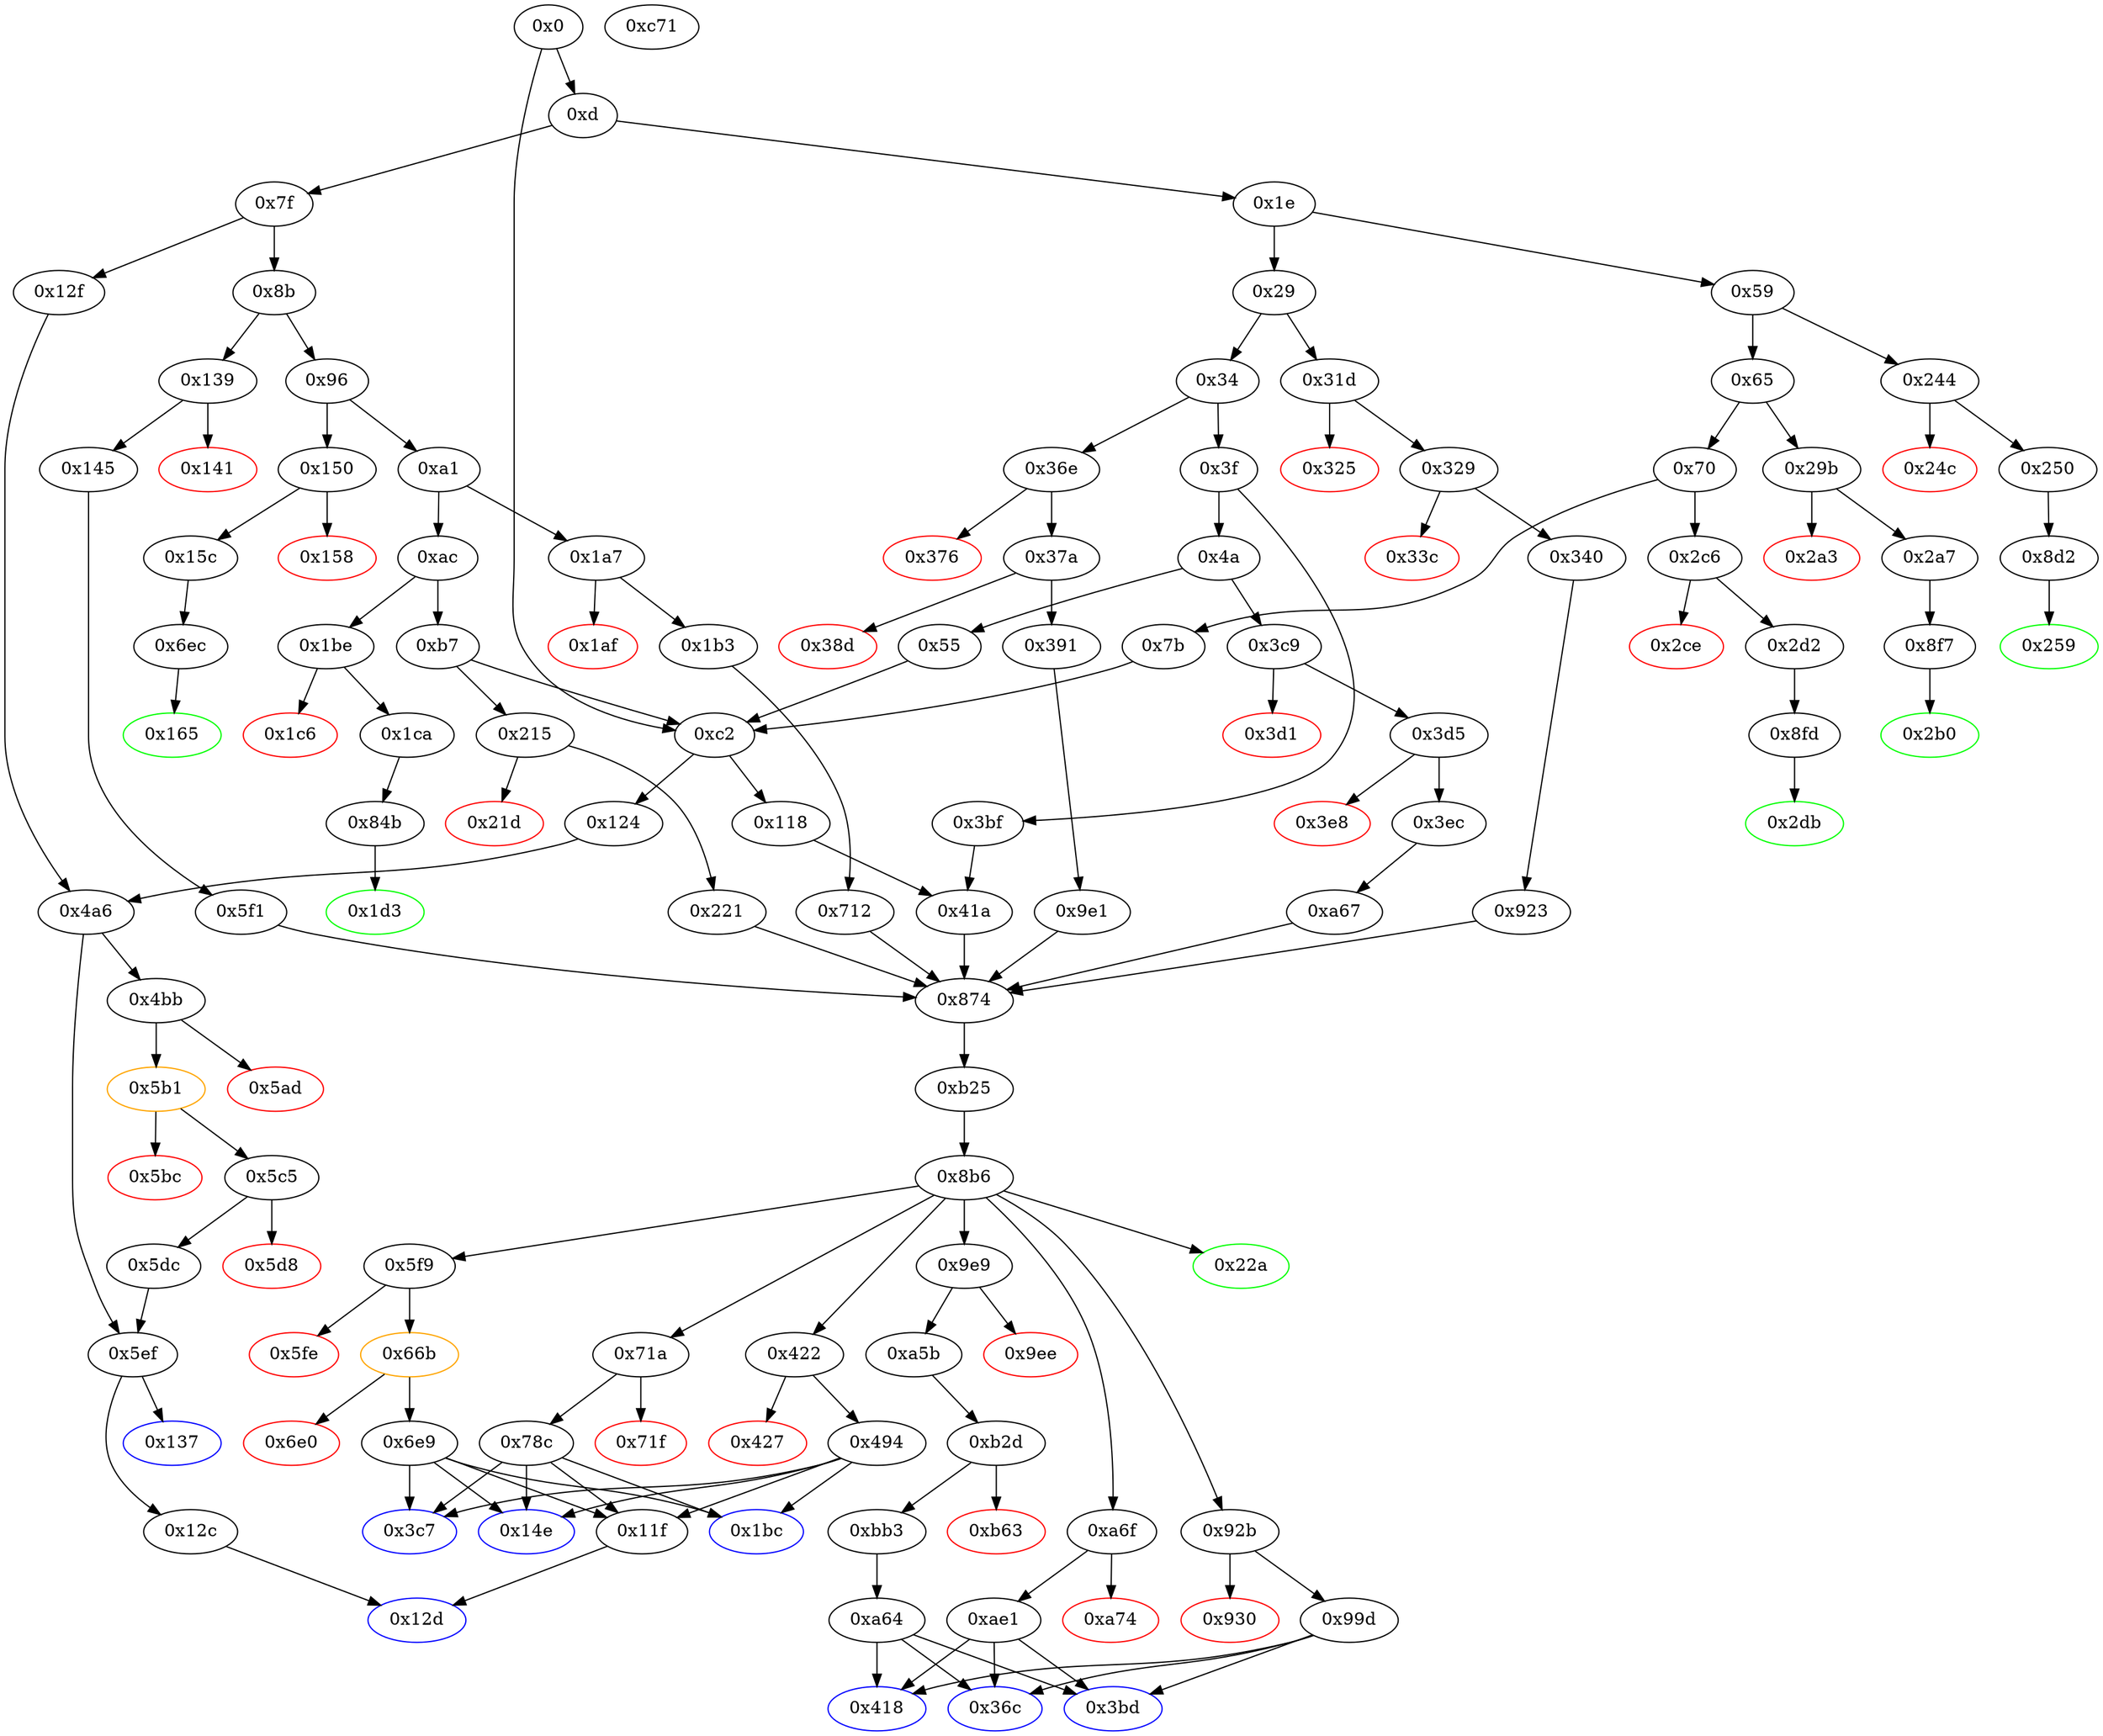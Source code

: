 strict digraph "" {
"0xa6f" [fillcolor=white, id="0xa6f", style=filled, tooltip="Block 0xa6f\n[0xa6f:0xa73]\n---\nPredecessors: [0x8b6]\nSuccessors: [0xa74, 0xae1]\n---\n0xa6f JUMPDEST\n0xa70 PUSH2 0xae1\n0xa73 JUMPI\n---\n0xa6f: JUMPDEST \n0xa70: V562 = 0xae1\n0xa73: JUMPI 0xae1 V487\n---\nEntry stack: [V9, S2, S1, V487]\nStack pops: 1\nStack additions: []\nExit stack: [V9, S2, S1]\n\nDef sites:\nV9: {0xd.0x12}\nS2: {0x329.0x32b, 0x37a.0x37c, 0xd.0x12, 0x3d5.0x3d7}\nS1: {0x118.0x118, 0x3bf.0x3c0, 0x391.0x3ad, 0x1b3.0x1b5, 0xd.0x12, 0x3ec.0x408, 0x340.0x35c, 0x145.0x147}\nV487: {0x8b6.0x8cd}\n"];
"0x329" [fillcolor=white, id="0x329", style=filled, tooltip="Block 0x329\n[0x329:0x33b]\n---\nPredecessors: [0x31d]\nSuccessors: [0x33c, 0x340]\n---\n0x329 JUMPDEST\n0x32a POP\n0x32b PUSH2 0x36c\n0x32e PUSH1 0x4\n0x330 DUP1\n0x331 CALLDATASIZE\n0x332 SUB\n0x333 PUSH1 0x20\n0x335 DUP2\n0x336 LT\n0x337 ISZERO\n0x338 PUSH2 0x340\n0x33b JUMPI\n---\n0x329: JUMPDEST \n0x32b: V193 = 0x36c\n0x32e: V194 = 0x4\n0x331: V195 = CALLDATASIZE\n0x332: V196 = SUB V195 0x4\n0x333: V197 = 0x20\n0x336: V198 = LT V196 0x20\n0x337: V199 = ISZERO V198\n0x338: V200 = 0x340\n0x33b: JUMPI 0x340 V199\n---\nEntry stack: [V9, V189]\nStack pops: 1\nStack additions: [0x36c, 0x4, V196]\nExit stack: [V9, 0x36c, 0x4, V196]\n\nDef sites:\nV9: {0xd.0x12}\nV189: {0x31d.0x31e}\n"];
"0x92b" [fillcolor=white, id="0x92b", style=filled, tooltip="Block 0x92b\n[0x92b:0x92f]\n---\nPredecessors: [0x8b6]\nSuccessors: [0x930, 0x99d]\n---\n0x92b JUMPDEST\n0x92c PUSH2 0x99d\n0x92f JUMPI\n---\n0x92b: JUMPDEST \n0x92c: V507 = 0x99d\n0x92f: JUMPI 0x99d V487\n---\nEntry stack: [V9, S2, S1, V487]\nStack pops: 1\nStack additions: []\nExit stack: [V9, S2, S1]\n\nDef sites:\nV9: {0xd.0x12}\nS2: {0x329.0x32b, 0x37a.0x37c, 0xd.0x12, 0x3d5.0x3d7}\nS1: {0x118.0x118, 0x3bf.0x3c0, 0x391.0x3ad, 0x1b3.0x1b5, 0xd.0x12, 0x3ec.0x408, 0x340.0x35c, 0x145.0x147}\nV487: {0x8b6.0x8cd}\n"];
"0x1c6" [color=red, fillcolor=white, id="0x1c6", style=filled, tooltip="Block 0x1c6\n[0x1c6:0x1c9]\n---\nPredecessors: [0x1be]\nSuccessors: []\n---\n0x1c6 PUSH1 0x0\n0x1c8 DUP1\n0x1c9 REVERT\n---\n0x1c6: V111 = 0x0\n0x1c9: REVERT 0x0 0x0\n---\nEntry stack: [V9, V108]\nStack pops: 0\nStack additions: []\nExit stack: [V9, V108]\n\nDef sites:\nV9: {0xd.0x12}\nV108: {0x1be.0x1bf}\n"];
"0x874" [fillcolor=white, id="0x874", style=filled, tooltip="Block 0x874\n[0x874:0x8b5]\n---\nPredecessors: [0x221, 0x41a, 0x5f1, 0x712, 0x923, 0x9e1, 0xa67]\nSuccessors: [0xb25]\n---\n0x874 JUMPDEST\n0x875 PUSH1 0x0\n0x877 DUP1\n0x878 PUSH1 0x0\n0x87a SWAP1\n0x87b SLOAD\n0x87c SWAP1\n0x87d PUSH2 0x100\n0x880 EXP\n0x881 SWAP1\n0x882 DIV\n0x883 PUSH20 0xffffffffffffffffffffffffffffffffffffffff\n0x898 AND\n0x899 PUSH20 0xffffffffffffffffffffffffffffffffffffffff\n0x8ae AND\n0x8af PUSH2 0x8b6\n0x8b2 PUSH2 0xb25\n0x8b5 JUMP\n---\n0x874: JUMPDEST \n0x875: V473 = 0x0\n0x878: V474 = 0x0\n0x87b: V475 = S[0x0]\n0x87d: V476 = 0x100\n0x880: V477 = EXP 0x100 0x0\n0x882: V478 = DIV V475 0x1\n0x883: V479 = 0xffffffffffffffffffffffffffffffffffffffff\n0x898: V480 = AND 0xffffffffffffffffffffffffffffffffffffffff V478\n0x899: V481 = 0xffffffffffffffffffffffffffffffffffffffff\n0x8ae: V482 = AND 0xffffffffffffffffffffffffffffffffffffffff V480\n0x8af: V483 = 0x8b6\n0x8b2: V484 = 0xb25\n0x8b5: JUMP 0xb25\n---\nEntry stack: [V9, S2, S1, {0x22a, 0x422, 0x5f9, 0x71a, 0x92b, 0x9e9, 0xa6f}]\nStack pops: 0\nStack additions: [0x0, V482, 0x8b6]\nExit stack: [V9, S2, S1, {0x22a, 0x422, 0x5f9, 0x71a, 0x92b, 0x9e9, 0xa6f}, 0x0, V482, 0x8b6]\n\nDef sites:\nV9: {0xd.0x12}\nS2: {0x329.0x32b, 0x37a.0x37c, 0xd.0x12, 0x3d5.0x3d7}\nS1: {0x118.0x118, 0x3bf.0x3c0, 0x391.0x3ad, 0x1b3.0x1b5, 0xd.0x12, 0x3ec.0x408, 0x340.0x35c, 0x145.0x147}\n{0x22a, 0x422, 0x5f9, 0x71a, 0x92b, 0x9e9, 0xa6f}: {0x41a.0x41b, 0x5f1.0x5f2, 0x9e1.0x9e2, 0x221.0x223, 0x923.0x924, 0x712.0x713, 0xa67.0xa68}\n"];
"0x55" [fillcolor=white, id="0x55", style=filled, tooltip="Block 0x55\n[0x55:0x58]\n---\nPredecessors: [0x4a]\nSuccessors: [0xc2]\n---\n0x55 PUSH2 0xc2\n0x58 JUMP\n---\n0x55: V28 = 0xc2\n0x58: JUMP 0xc2\n---\nEntry stack: [V9]\nStack pops: 0\nStack additions: []\nExit stack: [V9]\n\nDef sites:\nV9: {0xd.0x12}\n"];
"0x124" [fillcolor=white, id="0x124", style=filled, tooltip="Block 0x124\n[0x124:0x12b]\n---\nPredecessors: [0xc2]\nSuccessors: [0x4a6]\n---\n0x124 JUMPDEST\n0x125 PUSH2 0x12c\n0x128 PUSH2 0x4a6\n0x12b JUMP\n---\n0x124: JUMPDEST \n0x125: V75 = 0x12c\n0x128: V76 = 0x4a6\n0x12b: JUMP 0x4a6\n---\nEntry stack: [V9]\nStack pops: 0\nStack additions: [0x12c]\nExit stack: [V9, 0x12c]\n\nDef sites:\nV9: {0xd.0x12}\n"];
"0x59" [fillcolor=white, id="0x59", style=filled, tooltip="Block 0x59\n[0x59:0x64]\n---\nPredecessors: [0x1e]\nSuccessors: [0x65, 0x244]\n---\n0x59 JUMPDEST\n0x5a DUP1\n0x5b PUSH4 0xb2bdfa7b\n0x60 EQ\n0x61 PUSH2 0x244\n0x64 JUMPI\n---\n0x59: JUMPDEST \n0x5b: V29 = 0xb2bdfa7b\n0x60: V30 = EQ 0xb2bdfa7b V9\n0x61: V31 = 0x244\n0x64: JUMPI 0x244 V30\n---\nEntry stack: [V9]\nStack pops: 1\nStack additions: [S0]\nExit stack: [V9]\n\nDef sites:\nV9: {0xd.0x12}\n"];
"0x15c" [fillcolor=white, id="0x15c", style=filled, tooltip="Block 0x15c\n[0x15c:0x164]\n---\nPredecessors: [0x150]\nSuccessors: [0x6ec]\n---\n0x15c JUMPDEST\n0x15d POP\n0x15e PUSH2 0x165\n0x161 PUSH2 0x6ec\n0x164 JUMP\n---\n0x15c: JUMPDEST \n0x15e: V89 = 0x165\n0x161: V90 = 0x6ec\n0x164: JUMP 0x6ec\n---\nEntry stack: [V9, V85]\nStack pops: 1\nStack additions: [0x165]\nExit stack: [V9, 0x165]\n\nDef sites:\nV9: {0xd.0x12}\nV85: {0x150.0x151}\n"];
"0x2c6" [fillcolor=white, id="0x2c6", style=filled, tooltip="Block 0x2c6\n[0x2c6:0x2cd]\n---\nPredecessors: [0x70]\nSuccessors: [0x2ce, 0x2d2]\n---\n0x2c6 JUMPDEST\n0x2c7 CALLVALUE\n0x2c8 DUP1\n0x2c9 ISZERO\n0x2ca PUSH2 0x2d2\n0x2cd JUMPI\n---\n0x2c6: JUMPDEST \n0x2c7: V172 = CALLVALUE\n0x2c9: V173 = ISZERO V172\n0x2ca: V174 = 0x2d2\n0x2cd: JUMPI 0x2d2 V173\n---\nEntry stack: [V9]\nStack pops: 0\nStack additions: [V172]\nExit stack: [V9, V172]\n\nDef sites:\nV9: {0xd.0x12}\n"];
"0x158" [color=red, fillcolor=white, id="0x158", style=filled, tooltip="Block 0x158\n[0x158:0x15b]\n---\nPredecessors: [0x150]\nSuccessors: []\n---\n0x158 PUSH1 0x0\n0x15a DUP1\n0x15b REVERT\n---\n0x158: V88 = 0x0\n0x15b: REVERT 0x0 0x0\n---\nEntry stack: [V9, V85]\nStack pops: 0\nStack additions: []\nExit stack: [V9, V85]\n\nDef sites:\nV9: {0xd.0x12}\nV85: {0x150.0x151}\n"];
"0x12d" [color=blue, fillcolor=white, id="0x12d", style=filled, tooltip="Block 0x12d\n[0x12d:0x12e]\n---\nPredecessors: [0x11f, 0x12c]\nSuccessors: []\n---\n0x12d JUMPDEST\n0x12e STOP\n---\n0x12d: JUMPDEST \n0x12e: STOP \n---\nEntry stack: [V9, S0]\nStack pops: 0\nStack additions: []\nExit stack: [V9, S0]\n\nDef sites:\nV9: {0xd.0x12}\nS0: {0x329.0x32b, 0x37a.0x37c, 0xd.0x12, 0x3d5.0x3d7}\n"];
"0xae1" [fillcolor=white, id="0xae1", style=filled, tooltip="Block 0xae1\n[0xae1:0xb24]\n---\nPredecessors: [0xa6f]\nSuccessors: [0x36c, 0x3bd, 0x418]\n---\n0xae1 JUMPDEST\n0xae2 DUP1\n0xae3 PUSH1 0x3\n0xae5 PUSH1 0x0\n0xae7 PUSH2 0x100\n0xaea EXP\n0xaeb DUP2\n0xaec SLOAD\n0xaed DUP2\n0xaee PUSH20 0xffffffffffffffffffffffffffffffffffffffff\n0xb03 MUL\n0xb04 NOT\n0xb05 AND\n0xb06 SWAP1\n0xb07 DUP4\n0xb08 PUSH20 0xffffffffffffffffffffffffffffffffffffffff\n0xb1d AND\n0xb1e MUL\n0xb1f OR\n0xb20 SWAP1\n0xb21 SSTORE\n0xb22 POP\n0xb23 POP\n0xb24 JUMP\n---\n0xae1: JUMPDEST \n0xae3: V580 = 0x3\n0xae5: V581 = 0x0\n0xae7: V582 = 0x100\n0xaea: V583 = EXP 0x100 0x0\n0xaec: V584 = S[0x3]\n0xaee: V585 = 0xffffffffffffffffffffffffffffffffffffffff\n0xb03: V586 = MUL 0xffffffffffffffffffffffffffffffffffffffff 0x1\n0xb04: V587 = NOT 0xffffffffffffffffffffffffffffffffffffffff\n0xb05: V588 = AND 0xffffffffffffffffffffffff0000000000000000000000000000000000000000 V584\n0xb08: V589 = 0xffffffffffffffffffffffffffffffffffffffff\n0xb1d: V590 = AND 0xffffffffffffffffffffffffffffffffffffffff S0\n0xb1e: V591 = MUL V590 0x1\n0xb1f: V592 = OR V591 V588\n0xb21: S[0x3] = V592\n0xb24: JUMP S1\n---\nEntry stack: [V9, S1, S0]\nStack pops: 2\nStack additions: []\nExit stack: [V9]\n\nDef sites:\nV9: {0xd.0x12}\nS1: {0x329.0x32b, 0x37a.0x37c, 0xd.0x12, 0x3d5.0x3d7}\nS0: {0x118.0x118, 0x3bf.0x3c0, 0x391.0x3ad, 0x1b3.0x1b5, 0xd.0x12, 0x3ec.0x408, 0x340.0x35c, 0x145.0x147}\n"];
"0x8f7" [fillcolor=white, id="0x8f7", style=filled, tooltip="Block 0x8f7\n[0x8f7:0x8fc]\n---\nPredecessors: [0x2a7]\nSuccessors: [0x2b0]\n---\n0x8f7 JUMPDEST\n0x8f8 PUSH1 0x1\n0x8fa SLOAD\n0x8fb DUP2\n0x8fc JUMP\n---\n0x8f7: JUMPDEST \n0x8f8: V495 = 0x1\n0x8fa: V496 = S[0x1]\n0x8fc: JUMP 0x2b0\n---\nEntry stack: [V9, 0x2b0]\nStack pops: 1\nStack additions: [S0, V496]\nExit stack: [V9, 0x2b0, V496]\n\nDef sites:\nV9: {0xd.0x12}\n0x2b0: {0x2a7.0x2a9}\n"];
"0x1b3" [fillcolor=white, id="0x1b3", style=filled, tooltip="Block 0x1b3\n[0x1b3:0x1bb]\n---\nPredecessors: [0x1a7]\nSuccessors: [0x712]\n---\n0x1b3 JUMPDEST\n0x1b4 POP\n0x1b5 PUSH2 0x1bc\n0x1b8 PUSH2 0x712\n0x1bb JUMP\n---\n0x1b3: JUMPDEST \n0x1b5: V106 = 0x1bc\n0x1b8: V107 = 0x712\n0x1bb: JUMP 0x712\n---\nEntry stack: [V9, V102]\nStack pops: 1\nStack additions: [0x1bc]\nExit stack: [V9, 0x1bc]\n\nDef sites:\nV9: {0xd.0x12}\nV102: {0x1a7.0x1a8}\n"];
"0x36e" [fillcolor=white, id="0x36e", style=filled, tooltip="Block 0x36e\n[0x36e:0x375]\n---\nPredecessors: [0x34]\nSuccessors: [0x376, 0x37a]\n---\n0x36e JUMPDEST\n0x36f CALLVALUE\n0x370 DUP1\n0x371 ISZERO\n0x372 PUSH2 0x37a\n0x375 JUMPI\n---\n0x36e: JUMPDEST \n0x36f: V209 = CALLVALUE\n0x371: V210 = ISZERO V209\n0x372: V211 = 0x37a\n0x375: JUMPI 0x37a V210\n---\nEntry stack: [V9]\nStack pops: 0\nStack additions: [V209]\nExit stack: [V9, V209]\n\nDef sites:\nV9: {0xd.0x12}\n"];
"0x5dc" [fillcolor=white, id="0x5dc", style=filled, tooltip="Block 0x5dc\n[0x5dc:0x5ee]\n---\nPredecessors: [0x5c5]\nSuccessors: [0x5ef]\n---\n0x5dc JUMPDEST\n0x5dd DUP2\n0x5de ADD\n0x5df SWAP1\n0x5e0 DUP1\n0x5e1 DUP1\n0x5e2 MLOAD\n0x5e3 SWAP1\n0x5e4 PUSH1 0x20\n0x5e6 ADD\n0x5e7 SWAP1\n0x5e8 SWAP3\n0x5e9 SWAP2\n0x5ea SWAP1\n0x5eb POP\n0x5ec POP\n0x5ed POP\n0x5ee POP\n---\n0x5dc: JUMPDEST \n0x5de: V352 = ADD V345 V346\n0x5e2: V353 = M[V345]\n0x5e4: V354 = 0x20\n0x5e6: V355 = ADD 0x20 V345\n---\nEntry stack: [V9, {0x12c, 0x137}, V345, V346]\nStack pops: 2\nStack additions: []\nExit stack: [V9, {0x12c, 0x137}]\n\nDef sites:\nV9: {0xd.0x12}\n{0x12c, 0x137}: {0x124.0x125, 0x12f.0x130}\nV345: {0x5c5.0x5cd}\nV346: {0x5c5.0x5ce}\n"];
"0xb2d" [fillcolor=white, id="0xb2d", style=filled, tooltip="Block 0xb2d\n[0xb2d:0xb62]\n---\nPredecessors: [0xa5b]\nSuccessors: [0xb63, 0xbb3]\n---\n0xb2d JUMPDEST\n0xb2e PUSH1 0x0\n0xb30 PUSH20 0xffffffffffffffffffffffffffffffffffffffff\n0xb45 AND\n0xb46 DUP2\n0xb47 PUSH20 0xffffffffffffffffffffffffffffffffffffffff\n0xb5c AND\n0xb5d EQ\n0xb5e ISZERO\n0xb5f PUSH2 0xbb3\n0xb62 JUMPI\n---\n0xb2d: JUMPDEST \n0xb2e: V595 = 0x0\n0xb30: V596 = 0xffffffffffffffffffffffffffffffffffffffff\n0xb45: V597 = AND 0xffffffffffffffffffffffffffffffffffffffff 0x0\n0xb47: V598 = 0xffffffffffffffffffffffffffffffffffffffff\n0xb5c: V599 = AND 0xffffffffffffffffffffffffffffffffffffffff S0\n0xb5d: V600 = EQ V599 0x0\n0xb5e: V601 = ISZERO V600\n0xb5f: V602 = 0xbb3\n0xb62: JUMPI 0xbb3 V601\n---\nEntry stack: [V9, S3, S2, 0xa64, S0]\nStack pops: 1\nStack additions: [S0]\nExit stack: [V9, S3, S2, 0xa64, S0]\n\nDef sites:\nV9: {0xd.0x12}\nS3: {0x329.0x32b, 0x37a.0x37c, 0xd.0x12, 0x3d5.0x3d7}\nS2: {0x118.0x118, 0x3bf.0x3c0, 0x391.0x3ad, 0x1b3.0x1b5, 0xd.0x12, 0x3ec.0x408, 0x340.0x35c, 0x145.0x147}\n0xa64: {0xa5b.0xa5c}\nS0: {0x118.0x118, 0x3bf.0x3c0, 0x391.0x3ad, 0x1b3.0x1b5, 0xd.0x12, 0x3ec.0x408, 0x340.0x35c, 0x145.0x147}\n"];
"0x8b" [fillcolor=white, id="0x8b", style=filled, tooltip="Block 0x8b\n[0x8b:0x95]\n---\nPredecessors: [0x7f]\nSuccessors: [0x96, 0x139]\n---\n0x8b DUP1\n0x8c PUSH4 0x3ccfd60b\n0x91 EQ\n0x92 PUSH2 0x139\n0x95 JUMPI\n---\n0x8c: V42 = 0x3ccfd60b\n0x91: V43 = EQ 0x3ccfd60b V9\n0x92: V44 = 0x139\n0x95: JUMPI 0x139 V43\n---\nEntry stack: [V9]\nStack pops: 1\nStack additions: [S0]\nExit stack: [V9]\n\nDef sites:\nV9: {0xd.0x12}\n"];
"0xc2" [fillcolor=white, id="0xc2", style=filled, tooltip="Block 0xc2\n[0xc2:0x117]\n---\nPredecessors: [0x0, 0x55, 0x7b, 0xb7]\nSuccessors: [0x118, 0x124]\n---\n0xc2 JUMPDEST\n0xc3 PUSH1 0x0\n0xc5 DUP1\n0xc6 SWAP1\n0xc7 SLOAD\n0xc8 SWAP1\n0xc9 PUSH2 0x100\n0xcc EXP\n0xcd SWAP1\n0xce DIV\n0xcf PUSH20 0xffffffffffffffffffffffffffffffffffffffff\n0xe4 AND\n0xe5 PUSH20 0xffffffffffffffffffffffffffffffffffffffff\n0xfa AND\n0xfb CALLER\n0xfc PUSH20 0xffffffffffffffffffffffffffffffffffffffff\n0x111 AND\n0x112 EQ\n0x113 ISZERO\n0x114 PUSH2 0x124\n0x117 JUMPI\n---\n0xc2: JUMPDEST \n0xc3: V57 = 0x0\n0xc7: V58 = S[0x0]\n0xc9: V59 = 0x100\n0xcc: V60 = EXP 0x100 0x0\n0xce: V61 = DIV V58 0x1\n0xcf: V62 = 0xffffffffffffffffffffffffffffffffffffffff\n0xe4: V63 = AND 0xffffffffffffffffffffffffffffffffffffffff V61\n0xe5: V64 = 0xffffffffffffffffffffffffffffffffffffffff\n0xfa: V65 = AND 0xffffffffffffffffffffffffffffffffffffffff V63\n0xfb: V66 = CALLER\n0xfc: V67 = 0xffffffffffffffffffffffffffffffffffffffff\n0x111: V68 = AND 0xffffffffffffffffffffffffffffffffffffffff V66\n0x112: V69 = EQ V68 V65\n0x113: V70 = ISZERO V69\n0x114: V71 = 0x124\n0x117: JUMPI 0x124 V70\n---\nEntry stack: [V9]\nStack pops: 0\nStack additions: []\nExit stack: [V9]\n\nDef sites:\nV9: {0xd.0x12}\n"];
"0x1e" [fillcolor=white, id="0x1e", style=filled, tooltip="Block 0x1e\n[0x1e:0x28]\n---\nPredecessors: [0xd]\nSuccessors: [0x29, 0x59]\n---\n0x1e DUP1\n0x1f PUSH4 0xe7238b11\n0x24 GT\n0x25 PUSH2 0x59\n0x28 JUMPI\n---\n0x1f: V13 = 0xe7238b11\n0x24: V14 = GT 0xe7238b11 V9\n0x25: V15 = 0x59\n0x28: JUMPI 0x59 V14\n---\nEntry stack: [V9]\nStack pops: 1\nStack additions: [S0]\nExit stack: [V9]\n\nDef sites:\nV9: {0xd.0x12}\n"];
"0x215" [fillcolor=white, id="0x215", style=filled, tooltip="Block 0x215\n[0x215:0x21c]\n---\nPredecessors: [0xb7]\nSuccessors: [0x21d, 0x221]\n---\n0x215 JUMPDEST\n0x216 CALLVALUE\n0x217 DUP1\n0x218 ISZERO\n0x219 PUSH2 0x221\n0x21c JUMPI\n---\n0x215: JUMPDEST \n0x216: V125 = CALLVALUE\n0x218: V126 = ISZERO V125\n0x219: V127 = 0x221\n0x21c: JUMPI 0x221 V126\n---\nEntry stack: [V9]\nStack pops: 0\nStack additions: [V125]\nExit stack: [V9, V125]\n\nDef sites:\nV9: {0xd.0x12}\n"];
"0x923" [fillcolor=white, id="0x923", style=filled, tooltip="Block 0x923\n[0x923:0x92a]\n---\nPredecessors: [0x340]\nSuccessors: [0x874]\n---\n0x923 JUMPDEST\n0x924 PUSH2 0x92b\n0x927 PUSH2 0x874\n0x92a JUMP\n---\n0x923: JUMPDEST \n0x924: V505 = 0x92b\n0x927: V506 = 0x874\n0x92a: JUMP 0x874\n---\nEntry stack: [V9, 0x36c, V205]\nStack pops: 0\nStack additions: [0x92b]\nExit stack: [V9, 0x36c, V205, 0x92b]\n\nDef sites:\nV9: {0xd.0x12}\n0x36c: {0x329.0x32b}\nV205: {0x340.0x35c}\n"];
"0x37a" [fillcolor=white, id="0x37a", style=filled, tooltip="Block 0x37a\n[0x37a:0x38c]\n---\nPredecessors: [0x36e]\nSuccessors: [0x38d, 0x391]\n---\n0x37a JUMPDEST\n0x37b POP\n0x37c PUSH2 0x3bd\n0x37f PUSH1 0x4\n0x381 DUP1\n0x382 CALLDATASIZE\n0x383 SUB\n0x384 PUSH1 0x20\n0x386 DUP2\n0x387 LT\n0x388 ISZERO\n0x389 PUSH2 0x391\n0x38c JUMPI\n---\n0x37a: JUMPDEST \n0x37c: V213 = 0x3bd\n0x37f: V214 = 0x4\n0x382: V215 = CALLDATASIZE\n0x383: V216 = SUB V215 0x4\n0x384: V217 = 0x20\n0x387: V218 = LT V216 0x20\n0x388: V219 = ISZERO V218\n0x389: V220 = 0x391\n0x38c: JUMPI 0x391 V219\n---\nEntry stack: [V9, V209]\nStack pops: 1\nStack additions: [0x3bd, 0x4, V216]\nExit stack: [V9, 0x3bd, 0x4, V216]\n\nDef sites:\nV9: {0xd.0x12}\nV209: {0x36e.0x36f}\n"];
"0x418" [color=blue, fillcolor=white, id="0x418", style=filled, tooltip="Block 0x418\n[0x418:0x419]\n---\nPredecessors: [0x99d, 0xa64, 0xae1]\nSuccessors: []\n---\n0x418 JUMPDEST\n0x419 STOP\n---\n0x418: JUMPDEST \n0x419: STOP \n---\nEntry stack: [V9]\nStack pops: 0\nStack additions: []\nExit stack: [V9]\n\nDef sites:\nV9: {0xd.0x12}\n"];
"0x325" [color=red, fillcolor=white, id="0x325", style=filled, tooltip="Block 0x325\n[0x325:0x328]\n---\nPredecessors: [0x31d]\nSuccessors: []\n---\n0x325 PUSH1 0x0\n0x327 DUP1\n0x328 REVERT\n---\n0x325: V192 = 0x0\n0x328: REVERT 0x0 0x0\n---\nEntry stack: [V9, V189]\nStack pops: 0\nStack additions: []\nExit stack: [V9, V189]\n\nDef sites:\nV9: {0xd.0x12}\nV189: {0x31d.0x31e}\n"];
"0xb25" [fillcolor=white, id="0xb25", style=filled, tooltip="Block 0xb25\n[0xb25:0xb2c]\n---\nPredecessors: [0x874]\nSuccessors: [0x8b6]\n---\n0xb25 JUMPDEST\n0xb26 PUSH1 0x0\n0xb28 CALLER\n0xb29 SWAP1\n0xb2a POP\n0xb2b SWAP1\n0xb2c JUMP\n---\n0xb25: JUMPDEST \n0xb26: V593 = 0x0\n0xb28: V594 = CALLER\n0xb2c: JUMP 0x8b6\n---\nEntry stack: [V9, S5, S4, {0x22a, 0x422, 0x5f9, 0x71a, 0x92b, 0x9e9, 0xa6f}, 0x0, V482, 0x8b6]\nStack pops: 1\nStack additions: [V594]\nExit stack: [V9, S5, S4, {0x22a, 0x422, 0x5f9, 0x71a, 0x92b, 0x9e9, 0xa6f}, 0x0, V482, V594]\n\nDef sites:\nV9: {0xd.0x12}\nS5: {0x329.0x32b, 0x37a.0x37c, 0xd.0x12, 0x3d5.0x3d7}\nS4: {0x118.0x118, 0x3bf.0x3c0, 0x391.0x3ad, 0x1b3.0x1b5, 0xd.0x12, 0x3ec.0x408, 0x340.0x35c, 0x145.0x147}\n{0x22a, 0x422, 0x5f9, 0x71a, 0x92b, 0x9e9, 0xa6f}: {0x221.0x223, 0x5f1.0x5f2, 0x712.0x713, 0xa67.0xa68, 0x9e1.0x9e2, 0x923.0x924, 0x41a_0x3bf.0x41b, 0x41a_0x118.0x41b}\n0x0: {0x874.0x875}\nV482: {0x874.0x8ae}\n0x8b6: {0x874.0x8af}\n"];
"0x6e9" [fillcolor=white, id="0x6e9", style=filled, tooltip="Block 0x6e9\n[0x6e9:0x6eb]\n---\nPredecessors: [0x66b]\nSuccessors: [0x11f, 0x14e, 0x1bc, 0x3c7]\n---\n0x6e9 JUMPDEST\n0x6ea POP\n0x6eb JUMP\n---\n0x6e9: JUMPDEST \n0x6eb: JUMP S1\n---\nEntry stack: [V9, S2, S1, V399]\nStack pops: 2\nStack additions: []\nExit stack: [V9, S2]\n\nDef sites:\nV9: {0xd.0x12}\nS2: {0x329.0x32b, 0x37a.0x37c, 0xd.0x12, 0x3d5.0x3d7}\nS1: {0x118.0x118, 0x3bf.0x3c0, 0x391.0x3ad, 0x1b3.0x1b5, 0xd.0x12, 0x3ec.0x408, 0x340.0x35c, 0x145.0x147}\nV399: {0x66b.0x6d9}\n"];
"0x71f" [color=red, fillcolor=white, id="0x71f", style=filled, tooltip="Block 0x71f\n[0x71f:0x78b]\n---\nPredecessors: [0x71a]\nSuccessors: []\n---\n0x71f PUSH1 0x40\n0x721 MLOAD\n0x722 PUSH32 0x8c379a000000000000000000000000000000000000000000000000000000000\n0x743 DUP2\n0x744 MSTORE\n0x745 PUSH1 0x4\n0x747 ADD\n0x748 DUP1\n0x749 DUP1\n0x74a PUSH1 0x20\n0x74c ADD\n0x74d DUP3\n0x74e DUP2\n0x74f SUB\n0x750 DUP3\n0x751 MSTORE\n0x752 PUSH1 0x20\n0x754 DUP2\n0x755 MSTORE\n0x756 PUSH1 0x20\n0x758 ADD\n0x759 DUP1\n0x75a PUSH32 0x4f776e61626c653a2063616c6c6572206973206e6f7420746865206f776e6572\n0x77b DUP2\n0x77c MSTORE\n0x77d POP\n0x77e PUSH1 0x20\n0x780 ADD\n0x781 SWAP2\n0x782 POP\n0x783 POP\n0x784 PUSH1 0x40\n0x786 MLOAD\n0x787 DUP1\n0x788 SWAP2\n0x789 SUB\n0x78a SWAP1\n0x78b REVERT\n---\n0x71f: V417 = 0x40\n0x721: V418 = M[0x40]\n0x722: V419 = 0x8c379a000000000000000000000000000000000000000000000000000000000\n0x744: M[V418] = 0x8c379a000000000000000000000000000000000000000000000000000000000\n0x745: V420 = 0x4\n0x747: V421 = ADD 0x4 V418\n0x74a: V422 = 0x20\n0x74c: V423 = ADD 0x20 V421\n0x74f: V424 = SUB V423 V421\n0x751: M[V421] = V424\n0x752: V425 = 0x20\n0x755: M[V423] = 0x20\n0x756: V426 = 0x20\n0x758: V427 = ADD 0x20 V423\n0x75a: V428 = 0x4f776e61626c653a2063616c6c6572206973206e6f7420746865206f776e6572\n0x77c: M[V427] = 0x4f776e61626c653a2063616c6c6572206973206e6f7420746865206f776e6572\n0x77e: V429 = 0x20\n0x780: V430 = ADD 0x20 V427\n0x784: V431 = 0x40\n0x786: V432 = M[0x40]\n0x789: V433 = SUB V430 V432\n0x78b: REVERT V432 V433\n---\nEntry stack: [V9, S1, S0]\nStack pops: 0\nStack additions: []\nExit stack: [V9, S1, S0]\n\nDef sites:\nV9: {0xd.0x12}\nS1: {0x329.0x32b, 0x37a.0x37c, 0xd.0x12, 0x3d5.0x3d7}\nS0: {0x118.0x118, 0x3bf.0x3c0, 0x391.0x3ad, 0x1b3.0x1b5, 0xd.0x12, 0x3ec.0x408, 0x340.0x35c, 0x145.0x147}\n"];
"0x2b0" [color=green, fillcolor=white, id="0x2b0", style=filled, tooltip="Block 0x2b0\n[0x2b0:0x2c5]\n---\nPredecessors: [0x8f7]\nSuccessors: []\n---\n0x2b0 JUMPDEST\n0x2b1 PUSH1 0x40\n0x2b3 MLOAD\n0x2b4 DUP1\n0x2b5 DUP3\n0x2b6 DUP2\n0x2b7 MSTORE\n0x2b8 PUSH1 0x20\n0x2ba ADD\n0x2bb SWAP2\n0x2bc POP\n0x2bd POP\n0x2be PUSH1 0x40\n0x2c0 MLOAD\n0x2c1 DUP1\n0x2c2 SWAP2\n0x2c3 SUB\n0x2c4 SWAP1\n0x2c5 RETURN\n---\n0x2b0: JUMPDEST \n0x2b1: V165 = 0x40\n0x2b3: V166 = M[0x40]\n0x2b7: M[V166] = V496\n0x2b8: V167 = 0x20\n0x2ba: V168 = ADD 0x20 V166\n0x2be: V169 = 0x40\n0x2c0: V170 = M[0x40]\n0x2c3: V171 = SUB V168 V170\n0x2c5: RETURN V170 V171\n---\nEntry stack: [V9, 0x2b0, V496]\nStack pops: 1\nStack additions: []\nExit stack: [V9, 0x2b0]\n\nDef sites:\nV9: {0xd.0x12}\n0x2b0: {0x2a7.0x2a9}\nV496: {0x8f7.0x8fa}\n"];
"0x5bc" [color=red, fillcolor=white, id="0x5bc", style=filled, tooltip="Block 0x5bc\n[0x5bc:0x5c4]\n---\nPredecessors: [0x5b1]\nSuccessors: []\n---\n0x5bc RETURNDATASIZE\n0x5bd PUSH1 0x0\n0x5bf DUP1\n0x5c0 RETURNDATACOPY\n0x5c1 RETURNDATASIZE\n0x5c2 PUSH1 0x0\n0x5c4 REVERT\n---\n0x5bc: V340 = RETURNDATASIZE\n0x5bd: V341 = 0x0\n0x5c0: RETURNDATACOPY 0x0 0x0 V340\n0x5c1: V342 = RETURNDATASIZE\n0x5c2: V343 = 0x0\n0x5c4: REVERT 0x0 V342\n---\nEntry stack: [V9, {0x12c, 0x137}, S4, 0x3a2a66cf, S2, S1, V337]\nStack pops: 0\nStack additions: []\nExit stack: [V9, {0x12c, 0x137}, S4, 0x3a2a66cf, S2, S1, V337]\n\nDef sites:\nV9: {0xd.0x12}\n{0x12c, 0x137}: {0x124.0x125, 0x12f.0x130}\nS4: {0x4bb_0x4a6_0x12f.0x4f3, 0x4bb_0x4a6_0x124.0x4f3}\n0x3a2a66cf: {0x4bb_0x4a6_0x12f.0x4f4, 0x4bb_0x4a6_0x124.0x4f4}\nS2: {0x4bb_0x4a6_0x124.0x4f9, 0x4bb_0x4a6_0x12f.0x4f9}\nS1: {0x4bb_0x4a6_0x124.0x594, 0x4bb_0x4a6_0x12f.0x594}\nV337: {0x5b1.0x5b5}\n"];
"0x221" [fillcolor=white, id="0x221", style=filled, tooltip="Block 0x221\n[0x221:0x229]\n---\nPredecessors: [0x215]\nSuccessors: [0x874]\n---\n0x221 JUMPDEST\n0x222 POP\n0x223 PUSH2 0x22a\n0x226 PUSH2 0x874\n0x229 JUMP\n---\n0x221: JUMPDEST \n0x223: V129 = 0x22a\n0x226: V130 = 0x874\n0x229: JUMP 0x874\n---\nEntry stack: [V9, V125]\nStack pops: 1\nStack additions: [0x22a]\nExit stack: [V9, 0x22a]\n\nDef sites:\nV9: {0xd.0x12}\nV125: {0x215.0x216}\n"];
"0x5b1" [color=orange, fillcolor=white, id="0x5b1", style=filled, tooltip="Block 0x5b1\n[0x5b1:0x5bb]\n---\nPredecessors: [0x4bb]\nSuccessors: [0x5bc, 0x5c5]\n---\n0x5b1 JUMPDEST\n0x5b2 POP\n0x5b3 GAS\n0x5b4 CALL\n0x5b5 ISZERO\n0x5b6 DUP1\n0x5b7 ISZERO\n0x5b8 PUSH2 0x5c5\n0x5bb JUMPI\n---\n0x5b1: JUMPDEST \n0x5b3: V335 = GAS\n0x5b4: V336 = CALL V335 V294 V296 V328 V329 V328 0x20\n0x5b5: V337 = ISZERO V336\n0x5b7: V338 = ISZERO V337\n0x5b8: V339 = 0x5c5\n0x5bb: JUMPI 0x5c5 V338\n---\nEntry stack: [V9, {0x12c, 0x137}, V294, 0x3a2a66cf, V296, V325, 0x20, V328, V329, V328, V296, V294, V331]\nStack pops: 7\nStack additions: [V337]\nExit stack: [V9, {0x12c, 0x137}, V294, 0x3a2a66cf, V296, V325, V337]\n\nDef sites:\nV9: {0xd.0x12}\n{0x12c, 0x137}: {0x124.0x125, 0x12f.0x130}\nV294: {0x4bb.0x4f3}\n0x3a2a66cf: {0x4bb.0x4f4}\nV296: {0x4bb.0x4f9}\nV325: {0x4bb.0x594}\n0x20: {0x4bb.0x599}\nV328: {0x4bb.0x59d}\nV329: {0x4bb.0x5a0}\nV328: {0x4bb.0x59d}\nV296: {0x4bb.0x4f9}\nV294: {0x4bb.0x4f3}\nV331: {0x4bb.0x5a6}\n"];
"0x1bc" [color=blue, fillcolor=white, id="0x1bc", style=filled, tooltip="Block 0x1bc\n[0x1bc:0x1bd]\n---\nPredecessors: [0x494, 0x6e9, 0x78c]\nSuccessors: []\n---\n0x1bc JUMPDEST\n0x1bd STOP\n---\n0x1bc: JUMPDEST \n0x1bd: STOP \n---\nEntry stack: [V9, S0]\nStack pops: 0\nStack additions: []\nExit stack: [V9, S0]\n\nDef sites:\nV9: {0xd.0x12}\nS0: {0x329.0x32b, 0x37a.0x37c, 0x3d5.0x3d7, 0xd.0x12}\n"];
"0x4a6" [fillcolor=white, id="0x4a6", style=filled, tooltip="Block 0x4a6\n[0x4a6:0x4ba]\n---\nPredecessors: [0x124, 0x12f]\nSuccessors: [0x4bb, 0x5ef]\n---\n0x4a6 JUMPDEST\n0x4a7 PUSH1 0x2\n0x4a9 PUSH1 0x0\n0x4ab SWAP1\n0x4ac SLOAD\n0x4ad SWAP1\n0x4ae PUSH2 0x100\n0x4b1 EXP\n0x4b2 SWAP1\n0x4b3 DIV\n0x4b4 PUSH1 0xff\n0x4b6 AND\n0x4b7 PUSH2 0x5ef\n0x4ba JUMPI\n---\n0x4a6: JUMPDEST \n0x4a7: V276 = 0x2\n0x4a9: V277 = 0x0\n0x4ac: V278 = S[0x2]\n0x4ae: V279 = 0x100\n0x4b1: V280 = EXP 0x100 0x0\n0x4b3: V281 = DIV V278 0x1\n0x4b4: V282 = 0xff\n0x4b6: V283 = AND 0xff V281\n0x4b7: V284 = 0x5ef\n0x4ba: JUMPI 0x5ef V283\n---\nEntry stack: [V9, {0x12c, 0x137}]\nStack pops: 0\nStack additions: []\nExit stack: [V9, {0x12c, 0x137}]\n\nDef sites:\nV9: {0xd.0x12}\n{0x12c, 0x137}: {0x124.0x125, 0x12f.0x130}\n"];
"0x137" [color=blue, fillcolor=white, id="0x137", style=filled, tooltip="Block 0x137\n[0x137:0x138]\n---\nPredecessors: [0x5ef]\nSuccessors: []\n---\n0x137 JUMPDEST\n0x138 STOP\n---\n0x137: JUMPDEST \n0x138: STOP \n---\nEntry stack: [V9]\nStack pops: 0\nStack additions: []\nExit stack: [V9]\n\nDef sites:\nV9: {0xd.0x12}\n"];
"0x2ce" [color=red, fillcolor=white, id="0x2ce", style=filled, tooltip="Block 0x2ce\n[0x2ce:0x2d1]\n---\nPredecessors: [0x2c6]\nSuccessors: []\n---\n0x2ce PUSH1 0x0\n0x2d0 DUP1\n0x2d1 REVERT\n---\n0x2ce: V175 = 0x0\n0x2d1: REVERT 0x0 0x0\n---\nEntry stack: [V9, V172]\nStack pops: 0\nStack additions: []\nExit stack: [V9, V172]\n\nDef sites:\nV9: {0xd.0x12}\nV172: {0x2c6.0x2c7}\n"];
"0x118" [fillcolor=white, id="0x118", style=filled, tooltip="Block 0x118\n[0x118:0x11e]\n---\nPredecessors: [0xc2]\nSuccessors: [0x41a]\n---\n0x118 PUSH2 0x11f\n0x11b PUSH2 0x41a\n0x11e JUMP\n---\n0x118: V72 = 0x11f\n0x11b: V73 = 0x41a\n0x11e: JUMP 0x41a\n---\nEntry stack: [V9]\nStack pops: 0\nStack additions: [0x11f]\nExit stack: [V9, 0x11f]\n\nDef sites:\nV9: {0xd.0x12}\n"];
"0xd" [fillcolor=white, id="0xd", style=filled, tooltip="Block 0xd\n[0xd:0x1d]\n---\nPredecessors: [0x0]\nSuccessors: [0x1e, 0x7f]\n---\n0xd PUSH1 0x0\n0xf CALLDATALOAD\n0x10 PUSH1 0xe0\n0x12 SHR\n0x13 DUP1\n0x14 PUSH4 0xb2bdfa7b\n0x19 GT\n0x1a PUSH2 0x7f\n0x1d JUMPI\n---\n0xd: V6 = 0x0\n0xf: V7 = CALLDATALOAD 0x0\n0x10: V8 = 0xe0\n0x12: V9 = SHR 0xe0 V7\n0x14: V10 = 0xb2bdfa7b\n0x19: V11 = GT 0xb2bdfa7b V9\n0x1a: V12 = 0x7f\n0x1d: JUMPI 0x7f V11\n---\nEntry stack: []\nStack pops: 0\nStack additions: [V9]\nExit stack: [V9]\n\nDef sites:\n"];
"0xc71" [fillcolor=white, id="0xc71", style=filled, tooltip="Block 0xc71\n[0xc71:0xccb]\n---\nPredecessors: []\nSuccessors: []\n---\n0xc71 INVALID\n0xc72 MISSING 0x4f\n0xc73 PUSH24 0x6e61626c653a206e6577206f776e65722069732074686520\n0xc8c PUSH27 0x65726f2061646472657373a265627a7a723158202d6cf3fda58f1d\n0xca8 MISSING 0x4b\n0xca9 MISSING 0x26\n0xcaa MISSING 0x5e\n0xcab MLOAD\n0xcac MISSING 0xcc\n0xcad STOP\n0xcae PUSH28 0x2b79b9172f682e8cfd9fb56b73c9e24da29f64736f6c634300050d00\n0xccb ORIGIN\n---\n0xc71: INVALID \n0xc72: MISSING 0x4f\n0xc73: V650 = 0x6e61626c653a206e6577206f776e65722069732074686520\n0xc8c: V651 = 0x65726f2061646472657373a265627a7a723158202d6cf3fda58f1d\n0xca8: MISSING 0x4b\n0xca9: MISSING 0x26\n0xcaa: MISSING 0x5e\n0xcab: V652 = M[S0]\n0xcac: MISSING 0xcc\n0xcad: STOP \n0xcae: V653 = 0x2b79b9172f682e8cfd9fb56b73c9e24da29f64736f6c634300050d00\n0xccb: V654 = ORIGIN\n---\nEntry stack: []\nStack pops: 0\nStack additions: [0x65726f2061646472657373a265627a7a723158202d6cf3fda58f1d, 0x6e61626c653a206e6577206f776e65722069732074686520, V652, V654, 0x2b79b9172f682e8cfd9fb56b73c9e24da29f64736f6c634300050d00]\nExit stack: []\n\nDef sites:\n"];
"0x29" [fillcolor=white, id="0x29", style=filled, tooltip="Block 0x29\n[0x29:0x33]\n---\nPredecessors: [0x1e]\nSuccessors: [0x34, 0x31d]\n---\n0x29 DUP1\n0x2a PUSH4 0xe7238b11\n0x2f EQ\n0x30 PUSH2 0x31d\n0x33 JUMPI\n---\n0x2a: V16 = 0xe7238b11\n0x2f: V17 = EQ 0xe7238b11 V9\n0x30: V18 = 0x31d\n0x33: JUMPI 0x31d V17\n---\nEntry stack: [V9]\nStack pops: 1\nStack additions: [S0]\nExit stack: [V9]\n\nDef sites:\nV9: {0xd.0x12}\n"];
"0x3d1" [color=red, fillcolor=white, id="0x3d1", style=filled, tooltip="Block 0x3d1\n[0x3d1:0x3d4]\n---\nPredecessors: [0x3c9]\nSuccessors: []\n---\n0x3d1 PUSH1 0x0\n0x3d3 DUP1\n0x3d4 REVERT\n---\n0x3d1: V234 = 0x0\n0x3d4: REVERT 0x0 0x0\n---\nEntry stack: [V9, V231]\nStack pops: 0\nStack additions: []\nExit stack: [V9, V231]\n\nDef sites:\nV9: {0xd.0x12}\nV231: {0x3c9.0x3ca}\n"];
"0x1a7" [fillcolor=white, id="0x1a7", style=filled, tooltip="Block 0x1a7\n[0x1a7:0x1ae]\n---\nPredecessors: [0xa1]\nSuccessors: [0x1af, 0x1b3]\n---\n0x1a7 JUMPDEST\n0x1a8 CALLVALUE\n0x1a9 DUP1\n0x1aa ISZERO\n0x1ab PUSH2 0x1b3\n0x1ae JUMPI\n---\n0x1a7: JUMPDEST \n0x1a8: V102 = CALLVALUE\n0x1aa: V103 = ISZERO V102\n0x1ab: V104 = 0x1b3\n0x1ae: JUMPI 0x1b3 V103\n---\nEntry stack: [V9]\nStack pops: 0\nStack additions: [V102]\nExit stack: [V9, V102]\n\nDef sites:\nV9: {0xd.0x12}\n"];
"0x2a7" [fillcolor=white, id="0x2a7", style=filled, tooltip="Block 0x2a7\n[0x2a7:0x2af]\n---\nPredecessors: [0x29b]\nSuccessors: [0x8f7]\n---\n0x2a7 JUMPDEST\n0x2a8 POP\n0x2a9 PUSH2 0x2b0\n0x2ac PUSH2 0x8f7\n0x2af JUMP\n---\n0x2a7: JUMPDEST \n0x2a9: V163 = 0x2b0\n0x2ac: V164 = 0x8f7\n0x2af: JUMP 0x8f7\n---\nEntry stack: [V9, V159]\nStack pops: 1\nStack additions: [0x2b0]\nExit stack: [V9, 0x2b0]\n\nDef sites:\nV9: {0xd.0x12}\nV159: {0x29b.0x29c}\n"];
"0xa74" [color=red, fillcolor=white, id="0xa74", style=filled, tooltip="Block 0xa74\n[0xa74:0xae0]\n---\nPredecessors: [0xa6f]\nSuccessors: []\n---\n0xa74 PUSH1 0x40\n0xa76 MLOAD\n0xa77 PUSH32 0x8c379a000000000000000000000000000000000000000000000000000000000\n0xa98 DUP2\n0xa99 MSTORE\n0xa9a PUSH1 0x4\n0xa9c ADD\n0xa9d DUP1\n0xa9e DUP1\n0xa9f PUSH1 0x20\n0xaa1 ADD\n0xaa2 DUP3\n0xaa3 DUP2\n0xaa4 SUB\n0xaa5 DUP3\n0xaa6 MSTORE\n0xaa7 PUSH1 0x20\n0xaa9 DUP2\n0xaaa MSTORE\n0xaab PUSH1 0x20\n0xaad ADD\n0xaae DUP1\n0xaaf PUSH32 0x4f776e61626c653a2063616c6c6572206973206e6f7420746865206f776e6572\n0xad0 DUP2\n0xad1 MSTORE\n0xad2 POP\n0xad3 PUSH1 0x20\n0xad5 ADD\n0xad6 SWAP2\n0xad7 POP\n0xad8 POP\n0xad9 PUSH1 0x40\n0xadb MLOAD\n0xadc DUP1\n0xadd SWAP2\n0xade SUB\n0xadf SWAP1\n0xae0 REVERT\n---\n0xa74: V563 = 0x40\n0xa76: V564 = M[0x40]\n0xa77: V565 = 0x8c379a000000000000000000000000000000000000000000000000000000000\n0xa99: M[V564] = 0x8c379a000000000000000000000000000000000000000000000000000000000\n0xa9a: V566 = 0x4\n0xa9c: V567 = ADD 0x4 V564\n0xa9f: V568 = 0x20\n0xaa1: V569 = ADD 0x20 V567\n0xaa4: V570 = SUB V569 V567\n0xaa6: M[V567] = V570\n0xaa7: V571 = 0x20\n0xaaa: M[V569] = 0x20\n0xaab: V572 = 0x20\n0xaad: V573 = ADD 0x20 V569\n0xaaf: V574 = 0x4f776e61626c653a2063616c6c6572206973206e6f7420746865206f776e6572\n0xad1: M[V573] = 0x4f776e61626c653a2063616c6c6572206973206e6f7420746865206f776e6572\n0xad3: V575 = 0x20\n0xad5: V576 = ADD 0x20 V573\n0xad9: V577 = 0x40\n0xadb: V578 = M[0x40]\n0xade: V579 = SUB V576 V578\n0xae0: REVERT V578 V579\n---\nEntry stack: [V9, S1, S0]\nStack pops: 0\nStack additions: []\nExit stack: [V9, S1, S0]\n\nDef sites:\nV9: {0xd.0x12}\nS1: {0x329.0x32b, 0x37a.0x37c, 0xd.0x12, 0x3d5.0x3d7}\nS0: {0x118.0x118, 0x3bf.0x3c0, 0x391.0x3ad, 0x1b3.0x1b5, 0xd.0x12, 0x3ec.0x408, 0x340.0x35c, 0x145.0x147}\n"];
"0x24c" [color=red, fillcolor=white, id="0x24c", style=filled, tooltip="Block 0x24c\n[0x24c:0x24f]\n---\nPredecessors: [0x244]\nSuccessors: []\n---\n0x24c PUSH1 0x0\n0x24e DUP1\n0x24f REVERT\n---\n0x24c: V145 = 0x0\n0x24f: REVERT 0x0 0x0\n---\nEntry stack: [V9, V142]\nStack pops: 0\nStack additions: []\nExit stack: [V9, V142]\n\nDef sites:\nV9: {0xd.0x12}\nV142: {0x244.0x245}\n"];
"0x84b" [fillcolor=white, id="0x84b", style=filled, tooltip="Block 0x84b\n[0x84b:0x873]\n---\nPredecessors: [0x1ca]\nSuccessors: [0x1d3]\n---\n0x84b JUMPDEST\n0x84c PUSH1 0x0\n0x84e DUP1\n0x84f PUSH1 0x0\n0x851 SWAP1\n0x852 SLOAD\n0x853 SWAP1\n0x854 PUSH2 0x100\n0x857 EXP\n0x858 SWAP1\n0x859 DIV\n0x85a PUSH20 0xffffffffffffffffffffffffffffffffffffffff\n0x86f AND\n0x870 SWAP1\n0x871 POP\n0x872 SWAP1\n0x873 JUMP\n---\n0x84b: JUMPDEST \n0x84c: V465 = 0x0\n0x84f: V466 = 0x0\n0x852: V467 = S[0x0]\n0x854: V468 = 0x100\n0x857: V469 = EXP 0x100 0x0\n0x859: V470 = DIV V467 0x1\n0x85a: V471 = 0xffffffffffffffffffffffffffffffffffffffff\n0x86f: V472 = AND 0xffffffffffffffffffffffffffffffffffffffff V470\n0x873: JUMP 0x1d3\n---\nEntry stack: [V9, 0x1d3]\nStack pops: 1\nStack additions: [V472]\nExit stack: [V9, V472]\n\nDef sites:\nV9: {0xd.0x12}\n0x1d3: {0x1ca.0x1cc}\n"];
"0x250" [fillcolor=white, id="0x250", style=filled, tooltip="Block 0x250\n[0x250:0x258]\n---\nPredecessors: [0x244]\nSuccessors: [0x8d2]\n---\n0x250 JUMPDEST\n0x251 POP\n0x252 PUSH2 0x259\n0x255 PUSH2 0x8d2\n0x258 JUMP\n---\n0x250: JUMPDEST \n0x252: V146 = 0x259\n0x255: V147 = 0x8d2\n0x258: JUMP 0x8d2\n---\nEntry stack: [V9, V142]\nStack pops: 1\nStack additions: [0x259]\nExit stack: [V9, 0x259]\n\nDef sites:\nV9: {0xd.0x12}\nV142: {0x244.0x245}\n"];
"0xb7" [fillcolor=white, id="0xb7", style=filled, tooltip="Block 0xb7\n[0xb7:0xc1]\n---\nPredecessors: [0xac]\nSuccessors: [0xc2, 0x215]\n---\n0xb7 DUP1\n0xb8 PUSH4 0x8f32d59b\n0xbd EQ\n0xbe PUSH2 0x215\n0xc1 JUMPI\n---\n0xb8: V54 = 0x8f32d59b\n0xbd: V55 = EQ 0x8f32d59b V9\n0xbe: V56 = 0x215\n0xc1: JUMPI 0x215 V55\n---\nEntry stack: [V9]\nStack pops: 1\nStack additions: [S0]\nExit stack: [V9]\n\nDef sites:\nV9: {0xd.0x12}\n"];
"0xac" [fillcolor=white, id="0xac", style=filled, tooltip="Block 0xac\n[0xac:0xb6]\n---\nPredecessors: [0xa1]\nSuccessors: [0xb7, 0x1be]\n---\n0xac DUP1\n0xad PUSH4 0x8da5cb5b\n0xb2 EQ\n0xb3 PUSH2 0x1be\n0xb6 JUMPI\n---\n0xad: V51 = 0x8da5cb5b\n0xb2: V52 = EQ 0x8da5cb5b V9\n0xb3: V53 = 0x1be\n0xb6: JUMPI 0x1be V52\n---\nEntry stack: [V9]\nStack pops: 1\nStack additions: [S0]\nExit stack: [V9]\n\nDef sites:\nV9: {0xd.0x12}\n"];
"0x3bf" [fillcolor=white, id="0x3bf", style=filled, tooltip="Block 0x3bf\n[0x3bf:0x3c6]\n---\nPredecessors: [0x3f]\nSuccessors: [0x41a]\n---\n0x3bf JUMPDEST\n0x3c0 PUSH2 0x3c7\n0x3c3 PUSH2 0x41a\n0x3c6 JUMP\n---\n0x3bf: JUMPDEST \n0x3c0: V229 = 0x3c7\n0x3c3: V230 = 0x41a\n0x3c6: JUMP 0x41a\n---\nEntry stack: [V9]\nStack pops: 0\nStack additions: [0x3c7]\nExit stack: [V9, 0x3c7]\n\nDef sites:\nV9: {0xd.0x12}\n"];
"0x6e0" [color=red, fillcolor=white, id="0x6e0", style=filled, tooltip="Block 0x6e0\n[0x6e0:0x6e8]\n---\nPredecessors: [0x66b]\nSuccessors: []\n---\n0x6e0 RETURNDATASIZE\n0x6e1 PUSH1 0x0\n0x6e3 DUP1\n0x6e4 RETURNDATACOPY\n0x6e5 RETURNDATASIZE\n0x6e6 PUSH1 0x0\n0x6e8 REVERT\n---\n0x6e0: V402 = RETURNDATASIZE\n0x6e1: V403 = 0x0\n0x6e4: RETURNDATACOPY 0x0 0x0 V402\n0x6e5: V404 = RETURNDATASIZE\n0x6e6: V405 = 0x0\n0x6e8: REVERT 0x0 V404\n---\nEntry stack: [V9, S2, S1, V399]\nStack pops: 0\nStack additions: []\nExit stack: [V9, S2, S1, V399]\n\nDef sites:\nV9: {0xd.0x12}\nS2: {0x329.0x32b, 0x37a.0x37c, 0xd.0x12, 0x3d5.0x3d7}\nS1: {0x118.0x118, 0x3bf.0x3c0, 0x391.0x3ad, 0x1b3.0x1b5, 0xd.0x12, 0x3ec.0x408, 0x340.0x35c, 0x145.0x147}\nV399: {0x66b.0x6d9}\n"];
"0x78c" [fillcolor=white, id="0x78c", style=filled, tooltip="Block 0x78c\n[0x78c:0x84a]\n---\nPredecessors: [0x71a]\nSuccessors: [0x11f, 0x14e, 0x1bc, 0x3c7]\n---\n0x78c JUMPDEST\n0x78d PUSH1 0x0\n0x78f PUSH20 0xffffffffffffffffffffffffffffffffffffffff\n0x7a4 AND\n0x7a5 PUSH1 0x0\n0x7a7 DUP1\n0x7a8 SWAP1\n0x7a9 SLOAD\n0x7aa SWAP1\n0x7ab PUSH2 0x100\n0x7ae EXP\n0x7af SWAP1\n0x7b0 DIV\n0x7b1 PUSH20 0xffffffffffffffffffffffffffffffffffffffff\n0x7c6 AND\n0x7c7 PUSH20 0xffffffffffffffffffffffffffffffffffffffff\n0x7dc AND\n0x7dd PUSH32 0x8be0079c531659141344cd1fd0a4f28419497f9722a3daafe3b4186f6b6457e0\n0x7fe PUSH1 0x40\n0x800 MLOAD\n0x801 PUSH1 0x40\n0x803 MLOAD\n0x804 DUP1\n0x805 SWAP2\n0x806 SUB\n0x807 SWAP1\n0x808 LOG3\n0x809 PUSH1 0x0\n0x80b DUP1\n0x80c PUSH1 0x0\n0x80e PUSH2 0x100\n0x811 EXP\n0x812 DUP2\n0x813 SLOAD\n0x814 DUP2\n0x815 PUSH20 0xffffffffffffffffffffffffffffffffffffffff\n0x82a MUL\n0x82b NOT\n0x82c AND\n0x82d SWAP1\n0x82e DUP4\n0x82f PUSH20 0xffffffffffffffffffffffffffffffffffffffff\n0x844 AND\n0x845 MUL\n0x846 OR\n0x847 SWAP1\n0x848 SSTORE\n0x849 POP\n0x84a JUMP\n---\n0x78c: JUMPDEST \n0x78d: V434 = 0x0\n0x78f: V435 = 0xffffffffffffffffffffffffffffffffffffffff\n0x7a4: V436 = AND 0xffffffffffffffffffffffffffffffffffffffff 0x0\n0x7a5: V437 = 0x0\n0x7a9: V438 = S[0x0]\n0x7ab: V439 = 0x100\n0x7ae: V440 = EXP 0x100 0x0\n0x7b0: V441 = DIV V438 0x1\n0x7b1: V442 = 0xffffffffffffffffffffffffffffffffffffffff\n0x7c6: V443 = AND 0xffffffffffffffffffffffffffffffffffffffff V441\n0x7c7: V444 = 0xffffffffffffffffffffffffffffffffffffffff\n0x7dc: V445 = AND 0xffffffffffffffffffffffffffffffffffffffff V443\n0x7dd: V446 = 0x8be0079c531659141344cd1fd0a4f28419497f9722a3daafe3b4186f6b6457e0\n0x7fe: V447 = 0x40\n0x800: V448 = M[0x40]\n0x801: V449 = 0x40\n0x803: V450 = M[0x40]\n0x806: V451 = SUB V448 V450\n0x808: LOG V450 V451 0x8be0079c531659141344cd1fd0a4f28419497f9722a3daafe3b4186f6b6457e0 V445 0x0\n0x809: V452 = 0x0\n0x80c: V453 = 0x0\n0x80e: V454 = 0x100\n0x811: V455 = EXP 0x100 0x0\n0x813: V456 = S[0x0]\n0x815: V457 = 0xffffffffffffffffffffffffffffffffffffffff\n0x82a: V458 = MUL 0xffffffffffffffffffffffffffffffffffffffff 0x1\n0x82b: V459 = NOT 0xffffffffffffffffffffffffffffffffffffffff\n0x82c: V460 = AND 0xffffffffffffffffffffffff0000000000000000000000000000000000000000 V456\n0x82f: V461 = 0xffffffffffffffffffffffffffffffffffffffff\n0x844: V462 = AND 0xffffffffffffffffffffffffffffffffffffffff 0x0\n0x845: V463 = MUL 0x0 0x1\n0x846: V464 = OR 0x0 V460\n0x848: S[0x0] = V464\n0x84a: JUMP S0\n---\nEntry stack: [V9, S1, S0]\nStack pops: 1\nStack additions: []\nExit stack: [V9, S1]\n\nDef sites:\nV9: {0xd.0x12}\nS1: {0x329.0x32b, 0x37a.0x37c, 0xd.0x12, 0x3d5.0x3d7}\nS0: {0x118.0x118, 0x3bf.0x3c0, 0x391.0x3ad, 0x1b3.0x1b5, 0xd.0x12, 0x3ec.0x408, 0x340.0x35c, 0x145.0x147}\n"];
"0x3e8" [color=red, fillcolor=white, id="0x3e8", style=filled, tooltip="Block 0x3e8\n[0x3e8:0x3eb]\n---\nPredecessors: [0x3d5]\nSuccessors: []\n---\n0x3e8 PUSH1 0x0\n0x3ea DUP1\n0x3eb REVERT\n---\n0x3e8: V243 = 0x0\n0x3eb: REVERT 0x0 0x0\n---\nEntry stack: [V9, 0x418, 0x4, V238]\nStack pops: 0\nStack additions: []\nExit stack: [V9, 0x418, 0x4, V238]\n\nDef sites:\nV9: {0xd.0x12}\n0x418: {0x3d5.0x3d7}\n0x4: {0x3d5.0x3da}\nV238: {0x3d5.0x3de}\n"];
"0x22a" [color=green, fillcolor=white, id="0x22a", style=filled, tooltip="Block 0x22a\n[0x22a:0x243]\n---\nPredecessors: [0x8b6]\nSuccessors: []\n---\n0x22a JUMPDEST\n0x22b PUSH1 0x40\n0x22d MLOAD\n0x22e DUP1\n0x22f DUP3\n0x230 ISZERO\n0x231 ISZERO\n0x232 ISZERO\n0x233 ISZERO\n0x234 DUP2\n0x235 MSTORE\n0x236 PUSH1 0x20\n0x238 ADD\n0x239 SWAP2\n0x23a POP\n0x23b POP\n0x23c PUSH1 0x40\n0x23e MLOAD\n0x23f DUP1\n0x240 SWAP2\n0x241 SUB\n0x242 SWAP1\n0x243 RETURN\n---\n0x22a: JUMPDEST \n0x22b: V131 = 0x40\n0x22d: V132 = M[0x40]\n0x230: V133 = ISZERO V487\n0x231: V134 = ISZERO V133\n0x232: V135 = ISZERO V134\n0x233: V136 = ISZERO V135\n0x235: M[V132] = V136\n0x236: V137 = 0x20\n0x238: V138 = ADD 0x20 V132\n0x23c: V139 = 0x40\n0x23e: V140 = M[0x40]\n0x241: V141 = SUB V138 V140\n0x243: RETURN V140 V141\n---\nEntry stack: [V9, S2, S1, V487]\nStack pops: 1\nStack additions: []\nExit stack: [V9, S2, S1]\n\nDef sites:\nV9: {0xd.0x12}\nS2: {0x329.0x32b, 0x37a.0x37c, 0xd.0x12, 0x3d5.0x3d7}\nS1: {0x118.0x118, 0x3bf.0x3c0, 0x391.0x3ad, 0x1b3.0x1b5, 0xd.0x12, 0x3ec.0x408, 0x340.0x35c, 0x145.0x147}\nV487: {0x8b6.0x8cd}\n"];
"0x1af" [color=red, fillcolor=white, id="0x1af", style=filled, tooltip="Block 0x1af\n[0x1af:0x1b2]\n---\nPredecessors: [0x1a7]\nSuccessors: []\n---\n0x1af PUSH1 0x0\n0x1b1 DUP1\n0x1b2 REVERT\n---\n0x1af: V105 = 0x0\n0x1b2: REVERT 0x0 0x0\n---\nEntry stack: [V9, V102]\nStack pops: 0\nStack additions: []\nExit stack: [V9, V102]\n\nDef sites:\nV9: {0xd.0x12}\nV102: {0x1a7.0x1a8}\n"];
"0x8b6" [fillcolor=white, id="0x8b6", style=filled, tooltip="Block 0x8b6\n[0x8b6:0x8d1]\n---\nPredecessors: [0xb25]\nSuccessors: [0x22a, 0x422, 0x5f9, 0x71a, 0x92b, 0x9e9, 0xa6f]\n---\n0x8b6 JUMPDEST\n0x8b7 PUSH20 0xffffffffffffffffffffffffffffffffffffffff\n0x8cc AND\n0x8cd EQ\n0x8ce SWAP1\n0x8cf POP\n0x8d0 SWAP1\n0x8d1 JUMP\n---\n0x8b6: JUMPDEST \n0x8b7: V485 = 0xffffffffffffffffffffffffffffffffffffffff\n0x8cc: V486 = AND 0xffffffffffffffffffffffffffffffffffffffff V594\n0x8cd: V487 = EQ V486 S1\n0x8d1: JUMP {0x22a, 0x422, 0x5f9, 0x71a, 0x92b, 0x9e9, 0xa6f}\n---\nEntry stack: [V9, S5, S4, {0x22a, 0x422, 0x5f9, 0x71a, 0x92b, 0x9e9, 0xa6f}, 0x0, S1, V594]\nStack pops: 4\nStack additions: [V487]\nExit stack: [V9, S5, S4, V487]\n\nDef sites:\nV9: {0xd.0x12}\nS5: {0x329.0x32b, 0x37a.0x37c, 0xd.0x12, 0x3d5.0x3d7}\nS4: {0x118.0x118, 0x3bf.0x3c0, 0x391.0x3ad, 0x1b3.0x1b5, 0xd.0x12, 0x3ec.0x408, 0x340.0x35c, 0x145.0x147}\n{0x22a, 0x422, 0x5f9, 0x71a, 0x92b, 0x9e9, 0xa6f}: {0x221.0x223, 0x5f1.0x5f2, 0x712.0x713, 0xa67.0xa68, 0x9e1.0x9e2, 0x923.0x924, 0x41a_0x118.0x41b, 0x41a_0x3bf.0x41b}\n0x0: {0x874_0x923.0x875, 0x874_0x712.0x875, 0x874_0xa67.0x875, 0x874_0x41a_0x3bf.0x875, 0x874_0x5f1.0x875, 0x874_0x9e1.0x875, 0x874_0x221.0x875, 0x874_0x41a_0x118.0x875}\nS1: {0x874_0x221.0x8ae, 0x874_0x712.0x8ae, 0x874_0x9e1.0x8ae, 0x874_0x5f1.0x8ae, 0x874_0x923.0x8ae, 0x874_0xa67.0x8ae, 0x874_0x41a_0x118.0x8ae, 0x874_0x41a_0x3bf.0x8ae}\nV594: {0xb25.0xb28}\n"];
"0x34" [fillcolor=white, id="0x34", style=filled, tooltip="Block 0x34\n[0x34:0x3e]\n---\nPredecessors: [0x29]\nSuccessors: [0x3f, 0x36e]\n---\n0x34 DUP1\n0x35 PUSH4 0xf2fde38b\n0x3a EQ\n0x3b PUSH2 0x36e\n0x3e JUMPI\n---\n0x35: V19 = 0xf2fde38b\n0x3a: V20 = EQ 0xf2fde38b V9\n0x3b: V21 = 0x36e\n0x3e: JUMPI 0x36e V20\n---\nEntry stack: [V9]\nStack pops: 1\nStack additions: [S0]\nExit stack: [V9]\n\nDef sites:\nV9: {0xd.0x12}\n"];
"0x2d2" [fillcolor=white, id="0x2d2", style=filled, tooltip="Block 0x2d2\n[0x2d2:0x2da]\n---\nPredecessors: [0x2c6]\nSuccessors: [0x8fd]\n---\n0x2d2 JUMPDEST\n0x2d3 POP\n0x2d4 PUSH2 0x2db\n0x2d7 PUSH2 0x8fd\n0x2da JUMP\n---\n0x2d2: JUMPDEST \n0x2d4: V176 = 0x2db\n0x2d7: V177 = 0x8fd\n0x2da: JUMP 0x8fd\n---\nEntry stack: [V9, V172]\nStack pops: 1\nStack additions: [0x2db]\nExit stack: [V9, 0x2db]\n\nDef sites:\nV9: {0xd.0x12}\nV172: {0x2c6.0x2c7}\n"];
"0x7b" [fillcolor=white, id="0x7b", style=filled, tooltip="Block 0x7b\n[0x7b:0x7e]\n---\nPredecessors: [0x70]\nSuccessors: [0xc2]\n---\n0x7b PUSH2 0xc2\n0x7e JUMP\n---\n0x7b: V38 = 0xc2\n0x7e: JUMP 0xc2\n---\nEntry stack: [V9]\nStack pops: 0\nStack additions: []\nExit stack: [V9]\n\nDef sites:\nV9: {0xd.0x12}\n"];
"0x5f9" [fillcolor=white, id="0x5f9", style=filled, tooltip="Block 0x5f9\n[0x5f9:0x5fd]\n---\nPredecessors: [0x8b6]\nSuccessors: [0x5fe, 0x66b]\n---\n0x5f9 JUMPDEST\n0x5fa PUSH2 0x66b\n0x5fd JUMPI\n---\n0x5f9: JUMPDEST \n0x5fa: V358 = 0x66b\n0x5fd: JUMPI 0x66b V487\n---\nEntry stack: [V9, S2, S1, V487]\nStack pops: 1\nStack additions: []\nExit stack: [V9, S2, S1]\n\nDef sites:\nV9: {0xd.0x12}\nS2: {0x329.0x32b, 0x37a.0x37c, 0xd.0x12, 0x3d5.0x3d7}\nS1: {0x118.0x118, 0x3bf.0x3c0, 0x391.0x3ad, 0x1b3.0x1b5, 0xd.0x12, 0x3ec.0x408, 0x340.0x35c, 0x145.0x147}\nV487: {0x8b6.0x8cd}\n"];
"0x65" [fillcolor=white, id="0x65", style=filled, tooltip="Block 0x65\n[0x65:0x6f]\n---\nPredecessors: [0x59]\nSuccessors: [0x70, 0x29b]\n---\n0x65 DUP1\n0x66 PUSH4 0xb69ef8a8\n0x6b EQ\n0x6c PUSH2 0x29b\n0x6f JUMPI\n---\n0x66: V32 = 0xb69ef8a8\n0x6b: V33 = EQ 0xb69ef8a8 V9\n0x6c: V34 = 0x29b\n0x6f: JUMPI 0x29b V33\n---\nEntry stack: [V9]\nStack pops: 1\nStack additions: [S0]\nExit stack: [V9]\n\nDef sites:\nV9: {0xd.0x12}\n"];
"0x930" [color=red, fillcolor=white, id="0x930", style=filled, tooltip="Block 0x930\n[0x930:0x99c]\n---\nPredecessors: [0x92b]\nSuccessors: []\n---\n0x930 PUSH1 0x40\n0x932 MLOAD\n0x933 PUSH32 0x8c379a000000000000000000000000000000000000000000000000000000000\n0x954 DUP2\n0x955 MSTORE\n0x956 PUSH1 0x4\n0x958 ADD\n0x959 DUP1\n0x95a DUP1\n0x95b PUSH1 0x20\n0x95d ADD\n0x95e DUP3\n0x95f DUP2\n0x960 SUB\n0x961 DUP3\n0x962 MSTORE\n0x963 PUSH1 0x20\n0x965 DUP2\n0x966 MSTORE\n0x967 PUSH1 0x20\n0x969 ADD\n0x96a DUP1\n0x96b PUSH32 0x4f776e61626c653a2063616c6c6572206973206e6f7420746865206f776e6572\n0x98c DUP2\n0x98d MSTORE\n0x98e POP\n0x98f PUSH1 0x20\n0x991 ADD\n0x992 SWAP2\n0x993 POP\n0x994 POP\n0x995 PUSH1 0x40\n0x997 MLOAD\n0x998 DUP1\n0x999 SWAP2\n0x99a SUB\n0x99b SWAP1\n0x99c REVERT\n---\n0x930: V508 = 0x40\n0x932: V509 = M[0x40]\n0x933: V510 = 0x8c379a000000000000000000000000000000000000000000000000000000000\n0x955: M[V509] = 0x8c379a000000000000000000000000000000000000000000000000000000000\n0x956: V511 = 0x4\n0x958: V512 = ADD 0x4 V509\n0x95b: V513 = 0x20\n0x95d: V514 = ADD 0x20 V512\n0x960: V515 = SUB V514 V512\n0x962: M[V512] = V515\n0x963: V516 = 0x20\n0x966: M[V514] = 0x20\n0x967: V517 = 0x20\n0x969: V518 = ADD 0x20 V514\n0x96b: V519 = 0x4f776e61626c653a2063616c6c6572206973206e6f7420746865206f776e6572\n0x98d: M[V518] = 0x4f776e61626c653a2063616c6c6572206973206e6f7420746865206f776e6572\n0x98f: V520 = 0x20\n0x991: V521 = ADD 0x20 V518\n0x995: V522 = 0x40\n0x997: V523 = M[0x40]\n0x99a: V524 = SUB V521 V523\n0x99c: REVERT V523 V524\n---\nEntry stack: [V9, S1, S0]\nStack pops: 0\nStack additions: []\nExit stack: [V9, S1, S0]\n\nDef sites:\nV9: {0xd.0x12}\nS1: {0x329.0x32b, 0x37a.0x37c, 0xd.0x12, 0x3d5.0x3d7}\nS0: {0x118.0x118, 0x3bf.0x3c0, 0x391.0x3ad, 0x1b3.0x1b5, 0xd.0x12, 0x3ec.0x408, 0x340.0x35c, 0x145.0x147}\n"];
"0x3c7" [color=blue, fillcolor=white, id="0x3c7", style=filled, tooltip="Block 0x3c7\n[0x3c7:0x3c8]\n---\nPredecessors: [0x494, 0x6e9, 0x78c]\nSuccessors: []\n---\n0x3c7 JUMPDEST\n0x3c8 STOP\n---\n0x3c7: JUMPDEST \n0x3c8: STOP \n---\nEntry stack: [V9, S0]\nStack pops: 0\nStack additions: []\nExit stack: [V9, S0]\n\nDef sites:\nV9: {0xd.0x12}\nS0: {0x329.0x32b, 0x37a.0x37c, 0xd.0x12, 0x3d5.0x3d7}\n"];
"0x5d8" [color=red, fillcolor=white, id="0x5d8", style=filled, tooltip="Block 0x5d8\n[0x5d8:0x5db]\n---\nPredecessors: [0x5c5]\nSuccessors: []\n---\n0x5d8 PUSH1 0x0\n0x5da DUP1\n0x5db REVERT\n---\n0x5d8: V351 = 0x0\n0x5db: REVERT 0x0 0x0\n---\nEntry stack: [V9, {0x12c, 0x137}, V345, V346]\nStack pops: 0\nStack additions: []\nExit stack: [V9, {0x12c, 0x137}, V345, V346]\n\nDef sites:\nV9: {0xd.0x12}\n{0x12c, 0x137}: {0x124.0x125, 0x12f.0x130}\nV345: {0x5c5.0x5cd}\nV346: {0x5c5.0x5ce}\n"];
"0x66b" [color=orange, fillcolor=white, id="0x66b", style=filled, tooltip="Block 0x66b\n[0x66b:0x6df]\n---\nPredecessors: [0x5f9]\nSuccessors: [0x6e0, 0x6e9]\n---\n0x66b JUMPDEST\n0x66c PUSH1 0x0\n0x66e DUP1\n0x66f SWAP1\n0x670 SLOAD\n0x671 SWAP1\n0x672 PUSH2 0x100\n0x675 EXP\n0x676 SWAP1\n0x677 DIV\n0x678 PUSH20 0xffffffffffffffffffffffffffffffffffffffff\n0x68d AND\n0x68e PUSH20 0xffffffffffffffffffffffffffffffffffffffff\n0x6a3 AND\n0x6a4 PUSH2 0x8fc\n0x6a7 ADDRESS\n0x6a8 PUSH20 0xffffffffffffffffffffffffffffffffffffffff\n0x6bd AND\n0x6be BALANCE\n0x6bf SWAP1\n0x6c0 DUP2\n0x6c1 ISZERO\n0x6c2 MUL\n0x6c3 SWAP1\n0x6c4 PUSH1 0x40\n0x6c6 MLOAD\n0x6c7 PUSH1 0x0\n0x6c9 PUSH1 0x40\n0x6cb MLOAD\n0x6cc DUP1\n0x6cd DUP4\n0x6ce SUB\n0x6cf DUP2\n0x6d0 DUP6\n0x6d1 DUP9\n0x6d2 DUP9\n0x6d3 CALL\n0x6d4 SWAP4\n0x6d5 POP\n0x6d6 POP\n0x6d7 POP\n0x6d8 POP\n0x6d9 ISZERO\n0x6da DUP1\n0x6db ISZERO\n0x6dc PUSH2 0x6e9\n0x6df JUMPI\n---\n0x66b: JUMPDEST \n0x66c: V376 = 0x0\n0x670: V377 = S[0x0]\n0x672: V378 = 0x100\n0x675: V379 = EXP 0x100 0x0\n0x677: V380 = DIV V377 0x1\n0x678: V381 = 0xffffffffffffffffffffffffffffffffffffffff\n0x68d: V382 = AND 0xffffffffffffffffffffffffffffffffffffffff V380\n0x68e: V383 = 0xffffffffffffffffffffffffffffffffffffffff\n0x6a3: V384 = AND 0xffffffffffffffffffffffffffffffffffffffff V382\n0x6a4: V385 = 0x8fc\n0x6a7: V386 = ADDRESS\n0x6a8: V387 = 0xffffffffffffffffffffffffffffffffffffffff\n0x6bd: V388 = AND 0xffffffffffffffffffffffffffffffffffffffff V386\n0x6be: V389 = BALANCE V388\n0x6c1: V390 = ISZERO V389\n0x6c2: V391 = MUL V390 0x8fc\n0x6c4: V392 = 0x40\n0x6c6: V393 = M[0x40]\n0x6c7: V394 = 0x0\n0x6c9: V395 = 0x40\n0x6cb: V396 = M[0x40]\n0x6ce: V397 = SUB V393 V396\n0x6d3: V398 = CALL V391 V384 V389 V396 V397 V396 0x0\n0x6d9: V399 = ISZERO V398\n0x6db: V400 = ISZERO V399\n0x6dc: V401 = 0x6e9\n0x6df: JUMPI 0x6e9 V400\n---\nEntry stack: [V9, S1, S0]\nStack pops: 0\nStack additions: [V399]\nExit stack: [V9, S1, S0, V399]\n\nDef sites:\nV9: {0xd.0x12}\nS1: {0x329.0x32b, 0x37a.0x37c, 0xd.0x12, 0x3d5.0x3d7}\nS0: {0x118.0x118, 0x3bf.0x3c0, 0x391.0x3ad, 0x1b3.0x1b5, 0xd.0x12, 0x3ec.0x408, 0x340.0x35c, 0x145.0x147}\n"];
"0x422" [fillcolor=white, id="0x422", style=filled, tooltip="Block 0x422\n[0x422:0x426]\n---\nPredecessors: [0x8b6]\nSuccessors: [0x427, 0x494]\n---\n0x422 JUMPDEST\n0x423 PUSH2 0x494\n0x426 JUMPI\n---\n0x422: JUMPDEST \n0x423: V253 = 0x494\n0x426: JUMPI 0x494 V487\n---\nEntry stack: [V9, S2, S1, V487]\nStack pops: 1\nStack additions: []\nExit stack: [V9, S2, S1]\n\nDef sites:\nV9: {0xd.0x12}\nS2: {0x329.0x32b, 0x37a.0x37c, 0xd.0x12, 0x3d5.0x3d7}\nS1: {0x118.0x118, 0x3bf.0x3c0, 0x391.0x3ad, 0x1b3.0x1b5, 0xd.0x12, 0x3ec.0x408, 0x340.0x35c, 0x145.0x147}\nV487: {0x8b6.0x8cd}\n"];
"0x14e" [color=blue, fillcolor=white, id="0x14e", style=filled, tooltip="Block 0x14e\n[0x14e:0x14f]\n---\nPredecessors: [0x494, 0x6e9, 0x78c]\nSuccessors: []\n---\n0x14e JUMPDEST\n0x14f STOP\n---\n0x14e: JUMPDEST \n0x14f: STOP \n---\nEntry stack: [V9, S0]\nStack pops: 0\nStack additions: []\nExit stack: [V9, S0]\n\nDef sites:\nV9: {0xd.0x12}\nS0: {0x329.0x32b, 0x37a.0x37c, 0x3d5.0x3d7, 0xd.0x12}\n"];
"0x38d" [color=red, fillcolor=white, id="0x38d", style=filled, tooltip="Block 0x38d\n[0x38d:0x390]\n---\nPredecessors: [0x37a]\nSuccessors: []\n---\n0x38d PUSH1 0x0\n0x38f DUP1\n0x390 REVERT\n---\n0x38d: V221 = 0x0\n0x390: REVERT 0x0 0x0\n---\nEntry stack: [V9, 0x3bd, 0x4, V216]\nStack pops: 0\nStack additions: []\nExit stack: [V9, 0x3bd, 0x4, V216]\n\nDef sites:\nV9: {0xd.0x12}\n0x3bd: {0x37a.0x37c}\n0x4: {0x37a.0x37f}\nV216: {0x37a.0x383}\n"];
"0x9e1" [fillcolor=white, id="0x9e1", style=filled, tooltip="Block 0x9e1\n[0x9e1:0x9e8]\n---\nPredecessors: [0x391]\nSuccessors: [0x874]\n---\n0x9e1 JUMPDEST\n0x9e2 PUSH2 0x9e9\n0x9e5 PUSH2 0x874\n0x9e8 JUMP\n---\n0x9e1: JUMPDEST \n0x9e2: V538 = 0x9e9\n0x9e5: V539 = 0x874\n0x9e8: JUMP 0x874\n---\nEntry stack: [V9, 0x3bd, V225]\nStack pops: 0\nStack additions: [0x9e9]\nExit stack: [V9, 0x3bd, V225, 0x9e9]\n\nDef sites:\nV9: {0xd.0x12}\n0x3bd: {0x37a.0x37c}\nV225: {0x391.0x3ad}\n"];
"0x4a" [fillcolor=white, id="0x4a", style=filled, tooltip="Block 0x4a\n[0x4a:0x54]\n---\nPredecessors: [0x3f]\nSuccessors: [0x55, 0x3c9]\n---\n0x4a DUP1\n0x4b PUSH4 0xffe284f5\n0x50 EQ\n0x51 PUSH2 0x3c9\n0x54 JUMPI\n---\n0x4b: V25 = 0xffe284f5\n0x50: V26 = EQ 0xffe284f5 V9\n0x51: V27 = 0x3c9\n0x54: JUMPI 0x3c9 V26\n---\nEntry stack: [V9]\nStack pops: 1\nStack additions: [S0]\nExit stack: [V9]\n\nDef sites:\nV9: {0xd.0x12}\n"];
"0x165" [color=green, fillcolor=white, id="0x165", style=filled, tooltip="Block 0x165\n[0x165:0x1a6]\n---\nPredecessors: [0x6ec]\nSuccessors: []\n---\n0x165 JUMPDEST\n0x166 PUSH1 0x40\n0x168 MLOAD\n0x169 DUP1\n0x16a DUP3\n0x16b PUSH20 0xffffffffffffffffffffffffffffffffffffffff\n0x180 AND\n0x181 PUSH20 0xffffffffffffffffffffffffffffffffffffffff\n0x196 AND\n0x197 DUP2\n0x198 MSTORE\n0x199 PUSH1 0x20\n0x19b ADD\n0x19c SWAP2\n0x19d POP\n0x19e POP\n0x19f PUSH1 0x40\n0x1a1 MLOAD\n0x1a2 DUP1\n0x1a3 SWAP2\n0x1a4 SUB\n0x1a5 SWAP1\n0x1a6 RETURN\n---\n0x165: JUMPDEST \n0x166: V91 = 0x40\n0x168: V92 = M[0x40]\n0x16b: V93 = 0xffffffffffffffffffffffffffffffffffffffff\n0x180: V94 = AND 0xffffffffffffffffffffffffffffffffffffffff V413\n0x181: V95 = 0xffffffffffffffffffffffffffffffffffffffff\n0x196: V96 = AND 0xffffffffffffffffffffffffffffffffffffffff V94\n0x198: M[V92] = V96\n0x199: V97 = 0x20\n0x19b: V98 = ADD 0x20 V92\n0x19f: V99 = 0x40\n0x1a1: V100 = M[0x40]\n0x1a4: V101 = SUB V98 V100\n0x1a6: RETURN V100 V101\n---\nEntry stack: [V9, 0x165, V413]\nStack pops: 1\nStack additions: []\nExit stack: [V9, 0x165]\n\nDef sites:\nV9: {0xd.0x12}\n0x165: {0x15c.0x15e}\nV413: {0x6ec.0x70f}\n"];
"0x4bb" [fillcolor=white, id="0x4bb", style=filled, tooltip="Block 0x4bb\n[0x4bb:0x5ac]\n---\nPredecessors: [0x4a6]\nSuccessors: [0x5ad, 0x5b1]\n---\n0x4bb PUSH1 0x3\n0x4bd PUSH1 0x0\n0x4bf SWAP1\n0x4c0 SLOAD\n0x4c1 SWAP1\n0x4c2 PUSH2 0x100\n0x4c5 EXP\n0x4c6 SWAP1\n0x4c7 DIV\n0x4c8 PUSH20 0xffffffffffffffffffffffffffffffffffffffff\n0x4dd AND\n0x4de PUSH20 0xffffffffffffffffffffffffffffffffffffffff\n0x4f3 AND\n0x4f4 PUSH4 0x3a2a66cf\n0x4f9 CALLVALUE\n0x4fa PUSH1 0x2\n0x4fc PUSH1 0x1\n0x4fe SWAP1\n0x4ff SLOAD\n0x500 SWAP1\n0x501 PUSH2 0x100\n0x504 EXP\n0x505 SWAP1\n0x506 DIV\n0x507 PUSH20 0xffffffffffffffffffffffffffffffffffffffff\n0x51c AND\n0x51d CALLER\n0x51e PUSH1 0x40\n0x520 MLOAD\n0x521 DUP5\n0x522 PUSH4 0xffffffff\n0x527 AND\n0x528 PUSH1 0xe0\n0x52a SHL\n0x52b DUP2\n0x52c MSTORE\n0x52d PUSH1 0x4\n0x52f ADD\n0x530 DUP1\n0x531 DUP4\n0x532 PUSH20 0xffffffffffffffffffffffffffffffffffffffff\n0x547 AND\n0x548 PUSH20 0xffffffffffffffffffffffffffffffffffffffff\n0x55d AND\n0x55e DUP2\n0x55f MSTORE\n0x560 PUSH1 0x20\n0x562 ADD\n0x563 DUP3\n0x564 PUSH20 0xffffffffffffffffffffffffffffffffffffffff\n0x579 AND\n0x57a PUSH20 0xffffffffffffffffffffffffffffffffffffffff\n0x58f AND\n0x590 DUP2\n0x591 MSTORE\n0x592 PUSH1 0x20\n0x594 ADD\n0x595 SWAP3\n0x596 POP\n0x597 POP\n0x598 POP\n0x599 PUSH1 0x20\n0x59b PUSH1 0x40\n0x59d MLOAD\n0x59e DUP1\n0x59f DUP4\n0x5a0 SUB\n0x5a1 DUP2\n0x5a2 DUP6\n0x5a3 DUP9\n0x5a4 DUP1\n0x5a5 EXTCODESIZE\n0x5a6 ISZERO\n0x5a7 DUP1\n0x5a8 ISZERO\n0x5a9 PUSH2 0x5b1\n0x5ac JUMPI\n---\n0x4bb: V285 = 0x3\n0x4bd: V286 = 0x0\n0x4c0: V287 = S[0x3]\n0x4c2: V288 = 0x100\n0x4c5: V289 = EXP 0x100 0x0\n0x4c7: V290 = DIV V287 0x1\n0x4c8: V291 = 0xffffffffffffffffffffffffffffffffffffffff\n0x4dd: V292 = AND 0xffffffffffffffffffffffffffffffffffffffff V290\n0x4de: V293 = 0xffffffffffffffffffffffffffffffffffffffff\n0x4f3: V294 = AND 0xffffffffffffffffffffffffffffffffffffffff V292\n0x4f4: V295 = 0x3a2a66cf\n0x4f9: V296 = CALLVALUE\n0x4fa: V297 = 0x2\n0x4fc: V298 = 0x1\n0x4ff: V299 = S[0x2]\n0x501: V300 = 0x100\n0x504: V301 = EXP 0x100 0x1\n0x506: V302 = DIV V299 0x100\n0x507: V303 = 0xffffffffffffffffffffffffffffffffffffffff\n0x51c: V304 = AND 0xffffffffffffffffffffffffffffffffffffffff V302\n0x51d: V305 = CALLER\n0x51e: V306 = 0x40\n0x520: V307 = M[0x40]\n0x522: V308 = 0xffffffff\n0x527: V309 = AND 0xffffffff 0x3a2a66cf\n0x528: V310 = 0xe0\n0x52a: V311 = SHL 0xe0 0x3a2a66cf\n0x52c: M[V307] = 0x3a2a66cf00000000000000000000000000000000000000000000000000000000\n0x52d: V312 = 0x4\n0x52f: V313 = ADD 0x4 V307\n0x532: V314 = 0xffffffffffffffffffffffffffffffffffffffff\n0x547: V315 = AND 0xffffffffffffffffffffffffffffffffffffffff V304\n0x548: V316 = 0xffffffffffffffffffffffffffffffffffffffff\n0x55d: V317 = AND 0xffffffffffffffffffffffffffffffffffffffff V315\n0x55f: M[V313] = V317\n0x560: V318 = 0x20\n0x562: V319 = ADD 0x20 V313\n0x564: V320 = 0xffffffffffffffffffffffffffffffffffffffff\n0x579: V321 = AND 0xffffffffffffffffffffffffffffffffffffffff V305\n0x57a: V322 = 0xffffffffffffffffffffffffffffffffffffffff\n0x58f: V323 = AND 0xffffffffffffffffffffffffffffffffffffffff V321\n0x591: M[V319] = V323\n0x592: V324 = 0x20\n0x594: V325 = ADD 0x20 V319\n0x599: V326 = 0x20\n0x59b: V327 = 0x40\n0x59d: V328 = M[0x40]\n0x5a0: V329 = SUB V325 V328\n0x5a5: V330 = EXTCODESIZE V294\n0x5a6: V331 = ISZERO V330\n0x5a8: V332 = ISZERO V331\n0x5a9: V333 = 0x5b1\n0x5ac: JUMPI 0x5b1 V332\n---\nEntry stack: [V9, {0x12c, 0x137}]\nStack pops: 0\nStack additions: [V294, 0x3a2a66cf, V296, V325, 0x20, V328, V329, V328, V296, V294, V331]\nExit stack: [V9, {0x12c, 0x137}, V294, 0x3a2a66cf, V296, V325, 0x20, V328, V329, V328, V296, V294, V331]\n\nDef sites:\nV9: {0xd.0x12}\n{0x12c, 0x137}: {0x124.0x125, 0x12f.0x130}\n"];
"0x29b" [fillcolor=white, id="0x29b", style=filled, tooltip="Block 0x29b\n[0x29b:0x2a2]\n---\nPredecessors: [0x65]\nSuccessors: [0x2a3, 0x2a7]\n---\n0x29b JUMPDEST\n0x29c CALLVALUE\n0x29d DUP1\n0x29e ISZERO\n0x29f PUSH2 0x2a7\n0x2a2 JUMPI\n---\n0x29b: JUMPDEST \n0x29c: V159 = CALLVALUE\n0x29e: V160 = ISZERO V159\n0x29f: V161 = 0x2a7\n0x2a2: JUMPI 0x2a7 V160\n---\nEntry stack: [V9]\nStack pops: 0\nStack additions: [V159]\nExit stack: [V9, V159]\n\nDef sites:\nV9: {0xd.0x12}\n"];
"0xb63" [color=red, fillcolor=white, id="0xb63", style=filled, tooltip="Block 0xb63\n[0xb63:0xbb2]\n---\nPredecessors: [0xb2d]\nSuccessors: []\n---\n0xb63 PUSH1 0x40\n0xb65 MLOAD\n0xb66 PUSH32 0x8c379a000000000000000000000000000000000000000000000000000000000\n0xb87 DUP2\n0xb88 MSTORE\n0xb89 PUSH1 0x4\n0xb8b ADD\n0xb8c DUP1\n0xb8d DUP1\n0xb8e PUSH1 0x20\n0xb90 ADD\n0xb91 DUP3\n0xb92 DUP2\n0xb93 SUB\n0xb94 DUP3\n0xb95 MSTORE\n0xb96 PUSH1 0x26\n0xb98 DUP2\n0xb99 MSTORE\n0xb9a PUSH1 0x20\n0xb9c ADD\n0xb9d DUP1\n0xb9e PUSH2 0xc72\n0xba1 PUSH1 0x26\n0xba3 SWAP2\n0xba4 CODECOPY\n0xba5 PUSH1 0x40\n0xba7 ADD\n0xba8 SWAP2\n0xba9 POP\n0xbaa POP\n0xbab PUSH1 0x40\n0xbad MLOAD\n0xbae DUP1\n0xbaf SWAP2\n0xbb0 SUB\n0xbb1 SWAP1\n0xbb2 REVERT\n---\n0xb63: V603 = 0x40\n0xb65: V604 = M[0x40]\n0xb66: V605 = 0x8c379a000000000000000000000000000000000000000000000000000000000\n0xb88: M[V604] = 0x8c379a000000000000000000000000000000000000000000000000000000000\n0xb89: V606 = 0x4\n0xb8b: V607 = ADD 0x4 V604\n0xb8e: V608 = 0x20\n0xb90: V609 = ADD 0x20 V607\n0xb93: V610 = SUB V609 V607\n0xb95: M[V607] = V610\n0xb96: V611 = 0x26\n0xb99: M[V609] = 0x26\n0xb9a: V612 = 0x20\n0xb9c: V613 = ADD 0x20 V609\n0xb9e: V614 = 0xc72\n0xba1: V615 = 0x26\n0xba4: CODECOPY V613 0xc72 0x26\n0xba5: V616 = 0x40\n0xba7: V617 = ADD 0x40 V613\n0xbab: V618 = 0x40\n0xbad: V619 = M[0x40]\n0xbb0: V620 = SUB V617 V619\n0xbb2: REVERT V619 V620\n---\nEntry stack: [V9, S3, S2, 0xa64, S0]\nStack pops: 0\nStack additions: []\nExit stack: [V9, S3, S2, 0xa64, S0]\n\nDef sites:\nV9: {0xd.0x12}\nS3: {0x329.0x32b, 0x37a.0x37c, 0xd.0x12, 0x3d5.0x3d7}\nS2: {0x118.0x118, 0x3bf.0x3c0, 0x391.0x3ad, 0x1b3.0x1b5, 0xd.0x12, 0x3ec.0x408, 0x340.0x35c, 0x145.0x147}\n0xa64: {0xa5b.0xa5c}\nS0: {0x118.0x118, 0x3bf.0x3c0, 0x391.0x3ad, 0x1b3.0x1b5, 0xd.0x12, 0x3ec.0x408, 0x340.0x35c, 0x145.0x147}\n"];
"0x9ee" [color=red, fillcolor=white, id="0x9ee", style=filled, tooltip="Block 0x9ee\n[0x9ee:0xa5a]\n---\nPredecessors: [0x9e9]\nSuccessors: []\n---\n0x9ee PUSH1 0x40\n0x9f0 MLOAD\n0x9f1 PUSH32 0x8c379a000000000000000000000000000000000000000000000000000000000\n0xa12 DUP2\n0xa13 MSTORE\n0xa14 PUSH1 0x4\n0xa16 ADD\n0xa17 DUP1\n0xa18 DUP1\n0xa19 PUSH1 0x20\n0xa1b ADD\n0xa1c DUP3\n0xa1d DUP2\n0xa1e SUB\n0xa1f DUP3\n0xa20 MSTORE\n0xa21 PUSH1 0x20\n0xa23 DUP2\n0xa24 MSTORE\n0xa25 PUSH1 0x20\n0xa27 ADD\n0xa28 DUP1\n0xa29 PUSH32 0x4f776e61626c653a2063616c6c6572206973206e6f7420746865206f776e6572\n0xa4a DUP2\n0xa4b MSTORE\n0xa4c POP\n0xa4d PUSH1 0x20\n0xa4f ADD\n0xa50 SWAP2\n0xa51 POP\n0xa52 POP\n0xa53 PUSH1 0x40\n0xa55 MLOAD\n0xa56 DUP1\n0xa57 SWAP2\n0xa58 SUB\n0xa59 SWAP1\n0xa5a REVERT\n---\n0x9ee: V541 = 0x40\n0x9f0: V542 = M[0x40]\n0x9f1: V543 = 0x8c379a000000000000000000000000000000000000000000000000000000000\n0xa13: M[V542] = 0x8c379a000000000000000000000000000000000000000000000000000000000\n0xa14: V544 = 0x4\n0xa16: V545 = ADD 0x4 V542\n0xa19: V546 = 0x20\n0xa1b: V547 = ADD 0x20 V545\n0xa1e: V548 = SUB V547 V545\n0xa20: M[V545] = V548\n0xa21: V549 = 0x20\n0xa24: M[V547] = 0x20\n0xa25: V550 = 0x20\n0xa27: V551 = ADD 0x20 V547\n0xa29: V552 = 0x4f776e61626c653a2063616c6c6572206973206e6f7420746865206f776e6572\n0xa4b: M[V551] = 0x4f776e61626c653a2063616c6c6572206973206e6f7420746865206f776e6572\n0xa4d: V553 = 0x20\n0xa4f: V554 = ADD 0x20 V551\n0xa53: V555 = 0x40\n0xa55: V556 = M[0x40]\n0xa58: V557 = SUB V554 V556\n0xa5a: REVERT V556 V557\n---\nEntry stack: [V9, S1, S0]\nStack pops: 0\nStack additions: []\nExit stack: [V9, S1, S0]\n\nDef sites:\nV9: {0xd.0x12}\nS1: {0x329.0x32b, 0x37a.0x37c, 0xd.0x12, 0x3d5.0x3d7}\nS0: {0x118.0x118, 0x3bf.0x3c0, 0x391.0x3ad, 0x1b3.0x1b5, 0xd.0x12, 0x3ec.0x408, 0x340.0x35c, 0x145.0x147}\n"];
"0x36c" [color=blue, fillcolor=white, id="0x36c", style=filled, tooltip="Block 0x36c\n[0x36c:0x36d]\n---\nPredecessors: [0x99d, 0xa64, 0xae1]\nSuccessors: []\n---\n0x36c JUMPDEST\n0x36d STOP\n---\n0x36c: JUMPDEST \n0x36d: STOP \n---\nEntry stack: [V9]\nStack pops: 0\nStack additions: []\nExit stack: [V9]\n\nDef sites:\nV9: {0xd.0x12}\n"];
"0x12c" [fillcolor=white, id="0x12c", style=filled, tooltip="Block 0x12c\n[0x12c:0x12c]\n---\nPredecessors: [0x5ef]\nSuccessors: [0x12d]\n---\n0x12c JUMPDEST\n---\n0x12c: JUMPDEST \n---\nEntry stack: [V9]\nStack pops: 0\nStack additions: []\nExit stack: [V9]\n\nDef sites:\nV9: {0xd.0x12}\n"];
"0xa5b" [fillcolor=white, id="0xa5b", style=filled, tooltip="Block 0xa5b\n[0xa5b:0xa63]\n---\nPredecessors: [0x9e9]\nSuccessors: [0xb2d]\n---\n0xa5b JUMPDEST\n0xa5c PUSH2 0xa64\n0xa5f DUP2\n0xa60 PUSH2 0xb2d\n0xa63 JUMP\n---\n0xa5b: JUMPDEST \n0xa5c: V558 = 0xa64\n0xa60: V559 = 0xb2d\n0xa63: JUMP 0xb2d\n---\nEntry stack: [V9, S1, S0]\nStack pops: 1\nStack additions: [S0, 0xa64, S0]\nExit stack: [V9, S1, S0, 0xa64, S0]\n\nDef sites:\nV9: {0xd.0x12}\nS1: {0x329.0x32b, 0x37a.0x37c, 0xd.0x12, 0x3d5.0x3d7}\nS0: {0x118.0x118, 0x3bf.0x3c0, 0x391.0x3ad, 0x1b3.0x1b5, 0xd.0x12, 0x3ec.0x408, 0x340.0x35c, 0x145.0x147}\n"];
"0x391" [fillcolor=white, id="0x391", style=filled, tooltip="Block 0x391\n[0x391:0x3bc]\n---\nPredecessors: [0x37a]\nSuccessors: [0x9e1]\n---\n0x391 JUMPDEST\n0x392 DUP2\n0x393 ADD\n0x394 SWAP1\n0x395 DUP1\n0x396 DUP1\n0x397 CALLDATALOAD\n0x398 PUSH20 0xffffffffffffffffffffffffffffffffffffffff\n0x3ad AND\n0x3ae SWAP1\n0x3af PUSH1 0x20\n0x3b1 ADD\n0x3b2 SWAP1\n0x3b3 SWAP3\n0x3b4 SWAP2\n0x3b5 SWAP1\n0x3b6 POP\n0x3b7 POP\n0x3b8 POP\n0x3b9 PUSH2 0x9e1\n0x3bc JUMP\n---\n0x391: JUMPDEST \n0x393: V222 = ADD 0x4 V216\n0x397: V223 = CALLDATALOAD 0x4\n0x398: V224 = 0xffffffffffffffffffffffffffffffffffffffff\n0x3ad: V225 = AND 0xffffffffffffffffffffffffffffffffffffffff V223\n0x3af: V226 = 0x20\n0x3b1: V227 = ADD 0x20 0x4\n0x3b9: V228 = 0x9e1\n0x3bc: JUMP 0x9e1\n---\nEntry stack: [V9, 0x3bd, 0x4, V216]\nStack pops: 2\nStack additions: [V225]\nExit stack: [V9, 0x3bd, V225]\n\nDef sites:\nV9: {0xd.0x12}\n0x3bd: {0x37a.0x37c}\n0x4: {0x37a.0x37f}\nV216: {0x37a.0x383}\n"];
"0x71a" [fillcolor=white, id="0x71a", style=filled, tooltip="Block 0x71a\n[0x71a:0x71e]\n---\nPredecessors: [0x8b6]\nSuccessors: [0x71f, 0x78c]\n---\n0x71a JUMPDEST\n0x71b PUSH2 0x78c\n0x71e JUMPI\n---\n0x71a: JUMPDEST \n0x71b: V416 = 0x78c\n0x71e: JUMPI 0x78c V487\n---\nEntry stack: [V9, S2, S1, V487]\nStack pops: 1\nStack additions: []\nExit stack: [V9, S2, S1]\n\nDef sites:\nV9: {0xd.0x12}\nS2: {0x329.0x32b, 0x37a.0x37c, 0xd.0x12, 0x3d5.0x3d7}\nS1: {0x118.0x118, 0x3bf.0x3c0, 0x391.0x3ad, 0x1b3.0x1b5, 0xd.0x12, 0x3ec.0x408, 0x340.0x35c, 0x145.0x147}\nV487: {0x8b6.0x8cd}\n"];
"0x5f1" [fillcolor=white, id="0x5f1", style=filled, tooltip="Block 0x5f1\n[0x5f1:0x5f8]\n---\nPredecessors: [0x145]\nSuccessors: [0x874]\n---\n0x5f1 JUMPDEST\n0x5f2 PUSH2 0x5f9\n0x5f5 PUSH2 0x874\n0x5f8 JUMP\n---\n0x5f1: JUMPDEST \n0x5f2: V356 = 0x5f9\n0x5f5: V357 = 0x874\n0x5f8: JUMP 0x874\n---\nEntry stack: [V9, 0x14e]\nStack pops: 0\nStack additions: [0x5f9]\nExit stack: [V9, 0x14e, 0x5f9]\n\nDef sites:\nV9: {0xd.0x12}\n0x14e: {0x145.0x147}\n"];
"0x3d5" [fillcolor=white, id="0x3d5", style=filled, tooltip="Block 0x3d5\n[0x3d5:0x3e7]\n---\nPredecessors: [0x3c9]\nSuccessors: [0x3e8, 0x3ec]\n---\n0x3d5 JUMPDEST\n0x3d6 POP\n0x3d7 PUSH2 0x418\n0x3da PUSH1 0x4\n0x3dc DUP1\n0x3dd CALLDATASIZE\n0x3de SUB\n0x3df PUSH1 0x20\n0x3e1 DUP2\n0x3e2 LT\n0x3e3 ISZERO\n0x3e4 PUSH2 0x3ec\n0x3e7 JUMPI\n---\n0x3d5: JUMPDEST \n0x3d7: V235 = 0x418\n0x3da: V236 = 0x4\n0x3dd: V237 = CALLDATASIZE\n0x3de: V238 = SUB V237 0x4\n0x3df: V239 = 0x20\n0x3e2: V240 = LT V238 0x20\n0x3e3: V241 = ISZERO V240\n0x3e4: V242 = 0x3ec\n0x3e7: JUMPI 0x3ec V241\n---\nEntry stack: [V9, V231]\nStack pops: 1\nStack additions: [0x418, 0x4, V238]\nExit stack: [V9, 0x418, 0x4, V238]\n\nDef sites:\nV9: {0xd.0x12}\nV231: {0x3c9.0x3ca}\n"];
"0x99d" [fillcolor=white, id="0x99d", style=filled, tooltip="Block 0x99d\n[0x99d:0x9e0]\n---\nPredecessors: [0x92b]\nSuccessors: [0x36c, 0x3bd, 0x418]\n---\n0x99d JUMPDEST\n0x99e DUP1\n0x99f PUSH1 0x2\n0x9a1 PUSH1 0x1\n0x9a3 PUSH2 0x100\n0x9a6 EXP\n0x9a7 DUP2\n0x9a8 SLOAD\n0x9a9 DUP2\n0x9aa PUSH20 0xffffffffffffffffffffffffffffffffffffffff\n0x9bf MUL\n0x9c0 NOT\n0x9c1 AND\n0x9c2 SWAP1\n0x9c3 DUP4\n0x9c4 PUSH20 0xffffffffffffffffffffffffffffffffffffffff\n0x9d9 AND\n0x9da MUL\n0x9db OR\n0x9dc SWAP1\n0x9dd SSTORE\n0x9de POP\n0x9df POP\n0x9e0 JUMP\n---\n0x99d: JUMPDEST \n0x99f: V525 = 0x2\n0x9a1: V526 = 0x1\n0x9a3: V527 = 0x100\n0x9a6: V528 = EXP 0x100 0x1\n0x9a8: V529 = S[0x2]\n0x9aa: V530 = 0xffffffffffffffffffffffffffffffffffffffff\n0x9bf: V531 = MUL 0xffffffffffffffffffffffffffffffffffffffff 0x100\n0x9c0: V532 = NOT 0xffffffffffffffffffffffffffffffffffffffff00\n0x9c1: V533 = AND 0xffffffffffffffffffffff0000000000000000000000000000000000000000ff V529\n0x9c4: V534 = 0xffffffffffffffffffffffffffffffffffffffff\n0x9d9: V535 = AND 0xffffffffffffffffffffffffffffffffffffffff S0\n0x9da: V536 = MUL V535 0x100\n0x9db: V537 = OR V536 V533\n0x9dd: S[0x2] = V537\n0x9e0: JUMP S1\n---\nEntry stack: [V9, S1, S0]\nStack pops: 2\nStack additions: []\nExit stack: [V9]\n\nDef sites:\nV9: {0xd.0x12}\nS1: {0x329.0x32b, 0x37a.0x37c, 0xd.0x12, 0x3d5.0x3d7}\nS0: {0x118.0x118, 0x3bf.0x3c0, 0x391.0x3ad, 0x1b3.0x1b5, 0xd.0x12, 0x3ec.0x408, 0x340.0x35c, 0x145.0x147}\n"];
"0x150" [fillcolor=white, id="0x150", style=filled, tooltip="Block 0x150\n[0x150:0x157]\n---\nPredecessors: [0x96]\nSuccessors: [0x158, 0x15c]\n---\n0x150 JUMPDEST\n0x151 CALLVALUE\n0x152 DUP1\n0x153 ISZERO\n0x154 PUSH2 0x15c\n0x157 JUMPI\n---\n0x150: JUMPDEST \n0x151: V85 = CALLVALUE\n0x153: V86 = ISZERO V85\n0x154: V87 = 0x15c\n0x157: JUMPI 0x15c V86\n---\nEntry stack: [V9]\nStack pops: 0\nStack additions: [V85]\nExit stack: [V9, V85]\n\nDef sites:\nV9: {0xd.0x12}\n"];
"0x1be" [fillcolor=white, id="0x1be", style=filled, tooltip="Block 0x1be\n[0x1be:0x1c5]\n---\nPredecessors: [0xac]\nSuccessors: [0x1c6, 0x1ca]\n---\n0x1be JUMPDEST\n0x1bf CALLVALUE\n0x1c0 DUP1\n0x1c1 ISZERO\n0x1c2 PUSH2 0x1ca\n0x1c5 JUMPI\n---\n0x1be: JUMPDEST \n0x1bf: V108 = CALLVALUE\n0x1c1: V109 = ISZERO V108\n0x1c2: V110 = 0x1ca\n0x1c5: JUMPI 0x1ca V109\n---\nEntry stack: [V9]\nStack pops: 0\nStack additions: [V108]\nExit stack: [V9, V108]\n\nDef sites:\nV9: {0xd.0x12}\n"];
"0x33c" [color=red, fillcolor=white, id="0x33c", style=filled, tooltip="Block 0x33c\n[0x33c:0x33f]\n---\nPredecessors: [0x329]\nSuccessors: []\n---\n0x33c PUSH1 0x0\n0x33e DUP1\n0x33f REVERT\n---\n0x33c: V201 = 0x0\n0x33f: REVERT 0x0 0x0\n---\nEntry stack: [V9, 0x36c, 0x4, V196]\nStack pops: 0\nStack additions: []\nExit stack: [V9, 0x36c, 0x4, V196]\n\nDef sites:\nV9: {0xd.0x12}\n0x36c: {0x329.0x32b}\n0x4: {0x329.0x32e}\nV196: {0x329.0x332}\n"];
"0x712" [fillcolor=white, id="0x712", style=filled, tooltip="Block 0x712\n[0x712:0x719]\n---\nPredecessors: [0x1b3]\nSuccessors: [0x874]\n---\n0x712 JUMPDEST\n0x713 PUSH2 0x71a\n0x716 PUSH2 0x874\n0x719 JUMP\n---\n0x712: JUMPDEST \n0x713: V414 = 0x71a\n0x716: V415 = 0x874\n0x719: JUMP 0x874\n---\nEntry stack: [V9, 0x1bc]\nStack pops: 0\nStack additions: [0x71a]\nExit stack: [V9, 0x1bc, 0x71a]\n\nDef sites:\nV9: {0xd.0x12}\n0x1bc: {0x1b3.0x1b5}\n"];
"0xa1" [fillcolor=white, id="0xa1", style=filled, tooltip="Block 0xa1\n[0xa1:0xab]\n---\nPredecessors: [0x96]\nSuccessors: [0xac, 0x1a7]\n---\n0xa1 DUP1\n0xa2 PUSH4 0x715018a6\n0xa7 EQ\n0xa8 PUSH2 0x1a7\n0xab JUMPI\n---\n0xa2: V48 = 0x715018a6\n0xa7: V49 = EQ 0x715018a6 V9\n0xa8: V50 = 0x1a7\n0xab: JUMPI 0x1a7 V49\n---\nEntry stack: [V9]\nStack pops: 1\nStack additions: [S0]\nExit stack: [V9]\n\nDef sites:\nV9: {0xd.0x12}\n"];
"0x96" [fillcolor=white, id="0x96", style=filled, tooltip="Block 0x96\n[0x96:0xa0]\n---\nPredecessors: [0x8b]\nSuccessors: [0xa1, 0x150]\n---\n0x96 DUP1\n0x97 PUSH4 0x41a0622c\n0x9c EQ\n0x9d PUSH2 0x150\n0xa0 JUMPI\n---\n0x97: V45 = 0x41a0622c\n0x9c: V46 = EQ 0x41a0622c V9\n0x9d: V47 = 0x150\n0xa0: JUMPI 0x150 V46\n---\nEntry stack: [V9]\nStack pops: 1\nStack additions: [S0]\nExit stack: [V9]\n\nDef sites:\nV9: {0xd.0x12}\n"];
"0x8fd" [fillcolor=white, id="0x8fd", style=filled, tooltip="Block 0x8fd\n[0x8fd:0x922]\n---\nPredecessors: [0x2d2]\nSuccessors: [0x2db]\n---\n0x8fd JUMPDEST\n0x8fe PUSH1 0x2\n0x900 PUSH1 0x1\n0x902 SWAP1\n0x903 SLOAD\n0x904 SWAP1\n0x905 PUSH2 0x100\n0x908 EXP\n0x909 SWAP1\n0x90a DIV\n0x90b PUSH20 0xffffffffffffffffffffffffffffffffffffffff\n0x920 AND\n0x921 DUP2\n0x922 JUMP\n---\n0x8fd: JUMPDEST \n0x8fe: V497 = 0x2\n0x900: V498 = 0x1\n0x903: V499 = S[0x2]\n0x905: V500 = 0x100\n0x908: V501 = EXP 0x100 0x1\n0x90a: V502 = DIV V499 0x100\n0x90b: V503 = 0xffffffffffffffffffffffffffffffffffffffff\n0x920: V504 = AND 0xffffffffffffffffffffffffffffffffffffffff V502\n0x922: JUMP 0x2db\n---\nEntry stack: [V9, 0x2db]\nStack pops: 1\nStack additions: [S0, V504]\nExit stack: [V9, 0x2db, V504]\n\nDef sites:\nV9: {0xd.0x12}\n0x2db: {0x2d2.0x2d4}\n"];
"0x7f" [fillcolor=white, id="0x7f", style=filled, tooltip="Block 0x7f\n[0x7f:0x8a]\n---\nPredecessors: [0xd]\nSuccessors: [0x8b, 0x12f]\n---\n0x7f JUMPDEST\n0x80 DUP1\n0x81 PUSH4 0x82fef45\n0x86 EQ\n0x87 PUSH2 0x12f\n0x8a JUMPI\n---\n0x7f: JUMPDEST \n0x81: V39 = 0x82fef45\n0x86: V40 = EQ 0x82fef45 V9\n0x87: V41 = 0x12f\n0x8a: JUMPI 0x12f V40\n---\nEntry stack: [V9]\nStack pops: 1\nStack additions: [S0]\nExit stack: [V9]\n\nDef sites:\nV9: {0xd.0x12}\n"];
"0x41a" [fillcolor=white, id="0x41a", style=filled, tooltip="Block 0x41a\n[0x41a:0x421]\n---\nPredecessors: [0x118, 0x3bf]\nSuccessors: [0x874]\n---\n0x41a JUMPDEST\n0x41b PUSH2 0x422\n0x41e PUSH2 0x874\n0x421 JUMP\n---\n0x41a: JUMPDEST \n0x41b: V251 = 0x422\n0x41e: V252 = 0x874\n0x421: JUMP 0x874\n---\nEntry stack: [V9, {0x11f, 0x3c7}]\nStack pops: 0\nStack additions: [0x422]\nExit stack: [V9, {0x11f, 0x3c7}, 0x422]\n\nDef sites:\nV9: {0xd.0x12}\n{0x11f, 0x3c7}: {0x118.0x118, 0x3bf.0x3c0}\n"];
"0x141" [color=red, fillcolor=white, id="0x141", style=filled, tooltip="Block 0x141\n[0x141:0x144]\n---\nPredecessors: [0x139]\nSuccessors: []\n---\n0x141 PUSH1 0x0\n0x143 DUP1\n0x144 REVERT\n---\n0x141: V82 = 0x0\n0x144: REVERT 0x0 0x0\n---\nEntry stack: [V9, V79]\nStack pops: 0\nStack additions: []\nExit stack: [V9, V79]\n\nDef sites:\nV9: {0xd.0x12}\nV79: {0x139.0x13a}\n"];
"0x139" [fillcolor=white, id="0x139", style=filled, tooltip="Block 0x139\n[0x139:0x140]\n---\nPredecessors: [0x8b]\nSuccessors: [0x141, 0x145]\n---\n0x139 JUMPDEST\n0x13a CALLVALUE\n0x13b DUP1\n0x13c ISZERO\n0x13d PUSH2 0x145\n0x140 JUMPI\n---\n0x139: JUMPDEST \n0x13a: V79 = CALLVALUE\n0x13c: V80 = ISZERO V79\n0x13d: V81 = 0x145\n0x140: JUMPI 0x145 V80\n---\nEntry stack: [V9]\nStack pops: 0\nStack additions: [V79]\nExit stack: [V9, V79]\n\nDef sites:\nV9: {0xd.0x12}\n"];
"0xa67" [fillcolor=white, id="0xa67", style=filled, tooltip="Block 0xa67\n[0xa67:0xa6e]\n---\nPredecessors: [0x3ec]\nSuccessors: [0x874]\n---\n0xa67 JUMPDEST\n0xa68 PUSH2 0xa6f\n0xa6b PUSH2 0x874\n0xa6e JUMP\n---\n0xa67: JUMPDEST \n0xa68: V560 = 0xa6f\n0xa6b: V561 = 0x874\n0xa6e: JUMP 0x874\n---\nEntry stack: [V9, 0x418, V247]\nStack pops: 0\nStack additions: [0xa6f]\nExit stack: [V9, 0x418, V247, 0xa6f]\n\nDef sites:\nV9: {0xd.0x12}\n0x418: {0x3d5.0x3d7}\nV247: {0x3ec.0x408}\n"];
"0x70" [fillcolor=white, id="0x70", style=filled, tooltip="Block 0x70\n[0x70:0x7a]\n---\nPredecessors: [0x65]\nSuccessors: [0x7b, 0x2c6]\n---\n0x70 DUP1\n0x71 PUSH4 0xd2ce8892\n0x76 EQ\n0x77 PUSH2 0x2c6\n0x7a JUMPI\n---\n0x71: V35 = 0xd2ce8892\n0x76: V36 = EQ 0xd2ce8892 V9\n0x77: V37 = 0x2c6\n0x7a: JUMPI 0x2c6 V36\n---\nEntry stack: [V9]\nStack pops: 1\nStack additions: [S0]\nExit stack: [V9]\n\nDef sites:\nV9: {0xd.0x12}\n"];
"0x1ca" [fillcolor=white, id="0x1ca", style=filled, tooltip="Block 0x1ca\n[0x1ca:0x1d2]\n---\nPredecessors: [0x1be]\nSuccessors: [0x84b]\n---\n0x1ca JUMPDEST\n0x1cb POP\n0x1cc PUSH2 0x1d3\n0x1cf PUSH2 0x84b\n0x1d2 JUMP\n---\n0x1ca: JUMPDEST \n0x1cc: V112 = 0x1d3\n0x1cf: V113 = 0x84b\n0x1d2: JUMP 0x84b\n---\nEntry stack: [V9, V108]\nStack pops: 1\nStack additions: [0x1d3]\nExit stack: [V9, 0x1d3]\n\nDef sites:\nV9: {0xd.0x12}\nV108: {0x1be.0x1bf}\n"];
"0x259" [color=green, fillcolor=white, id="0x259", style=filled, tooltip="Block 0x259\n[0x259:0x29a]\n---\nPredecessors: [0x8d2]\nSuccessors: []\n---\n0x259 JUMPDEST\n0x25a PUSH1 0x40\n0x25c MLOAD\n0x25d DUP1\n0x25e DUP3\n0x25f PUSH20 0xffffffffffffffffffffffffffffffffffffffff\n0x274 AND\n0x275 PUSH20 0xffffffffffffffffffffffffffffffffffffffff\n0x28a AND\n0x28b DUP2\n0x28c MSTORE\n0x28d PUSH1 0x20\n0x28f ADD\n0x290 SWAP2\n0x291 POP\n0x292 POP\n0x293 PUSH1 0x40\n0x295 MLOAD\n0x296 DUP1\n0x297 SWAP2\n0x298 SUB\n0x299 SWAP1\n0x29a RETURN\n---\n0x259: JUMPDEST \n0x25a: V148 = 0x40\n0x25c: V149 = M[0x40]\n0x25f: V150 = 0xffffffffffffffffffffffffffffffffffffffff\n0x274: V151 = AND 0xffffffffffffffffffffffffffffffffffffffff V494\n0x275: V152 = 0xffffffffffffffffffffffffffffffffffffffff\n0x28a: V153 = AND 0xffffffffffffffffffffffffffffffffffffffff V151\n0x28c: M[V149] = V153\n0x28d: V154 = 0x20\n0x28f: V155 = ADD 0x20 V149\n0x293: V156 = 0x40\n0x295: V157 = M[0x40]\n0x298: V158 = SUB V155 V157\n0x29a: RETURN V157 V158\n---\nEntry stack: [V9, 0x259, V494]\nStack pops: 1\nStack additions: []\nExit stack: [V9, 0x259]\n\nDef sites:\nV9: {0xd.0x12}\n0x259: {0x250.0x252}\nV494: {0x8d2.0x8f4}\n"];
"0x3ec" [fillcolor=white, id="0x3ec", style=filled, tooltip="Block 0x3ec\n[0x3ec:0x417]\n---\nPredecessors: [0x3d5]\nSuccessors: [0xa67]\n---\n0x3ec JUMPDEST\n0x3ed DUP2\n0x3ee ADD\n0x3ef SWAP1\n0x3f0 DUP1\n0x3f1 DUP1\n0x3f2 CALLDATALOAD\n0x3f3 PUSH20 0xffffffffffffffffffffffffffffffffffffffff\n0x408 AND\n0x409 SWAP1\n0x40a PUSH1 0x20\n0x40c ADD\n0x40d SWAP1\n0x40e SWAP3\n0x40f SWAP2\n0x410 SWAP1\n0x411 POP\n0x412 POP\n0x413 POP\n0x414 PUSH2 0xa67\n0x417 JUMP\n---\n0x3ec: JUMPDEST \n0x3ee: V244 = ADD 0x4 V238\n0x3f2: V245 = CALLDATALOAD 0x4\n0x3f3: V246 = 0xffffffffffffffffffffffffffffffffffffffff\n0x408: V247 = AND 0xffffffffffffffffffffffffffffffffffffffff V245\n0x40a: V248 = 0x20\n0x40c: V249 = ADD 0x20 0x4\n0x414: V250 = 0xa67\n0x417: JUMP 0xa67\n---\nEntry stack: [V9, 0x418, 0x4, V238]\nStack pops: 2\nStack additions: [V247]\nExit stack: [V9, 0x418, V247]\n\nDef sites:\nV9: {0xd.0x12}\n0x418: {0x3d5.0x3d7}\n0x4: {0x3d5.0x3da}\nV238: {0x3d5.0x3de}\n"];
"0x145" [fillcolor=white, id="0x145", style=filled, tooltip="Block 0x145\n[0x145:0x14d]\n---\nPredecessors: [0x139]\nSuccessors: [0x5f1]\n---\n0x145 JUMPDEST\n0x146 POP\n0x147 PUSH2 0x14e\n0x14a PUSH2 0x5f1\n0x14d JUMP\n---\n0x145: JUMPDEST \n0x147: V83 = 0x14e\n0x14a: V84 = 0x5f1\n0x14d: JUMP 0x5f1\n---\nEntry stack: [V9, V79]\nStack pops: 1\nStack additions: [0x14e]\nExit stack: [V9, 0x14e]\n\nDef sites:\nV9: {0xd.0x12}\nV79: {0x139.0x13a}\n"];
"0x0" [fillcolor=white, id="0x0", style=filled, tooltip="Block 0x0\n[0x0:0xc]\n---\nPredecessors: []\nSuccessors: [0xd, 0xc2]\n---\n0x0 PUSH1 0x80\n0x2 PUSH1 0x40\n0x4 MSTORE\n0x5 PUSH1 0x4\n0x7 CALLDATASIZE\n0x8 LT\n0x9 PUSH2 0xc2\n0xc JUMPI\n---\n0x0: V0 = 0x80\n0x2: V1 = 0x40\n0x4: M[0x40] = 0x80\n0x5: V2 = 0x4\n0x7: V3 = CALLDATASIZE\n0x8: V4 = LT V3 0x4\n0x9: V5 = 0xc2\n0xc: JUMPI 0xc2 V4\n---\nEntry stack: []\nStack pops: 0\nStack additions: []\nExit stack: []\n\nDef sites:\n"];
"0x5fe" [color=red, fillcolor=white, id="0x5fe", style=filled, tooltip="Block 0x5fe\n[0x5fe:0x66a]\n---\nPredecessors: [0x5f9]\nSuccessors: []\n---\n0x5fe PUSH1 0x40\n0x600 MLOAD\n0x601 PUSH32 0x8c379a000000000000000000000000000000000000000000000000000000000\n0x622 DUP2\n0x623 MSTORE\n0x624 PUSH1 0x4\n0x626 ADD\n0x627 DUP1\n0x628 DUP1\n0x629 PUSH1 0x20\n0x62b ADD\n0x62c DUP3\n0x62d DUP2\n0x62e SUB\n0x62f DUP3\n0x630 MSTORE\n0x631 PUSH1 0x20\n0x633 DUP2\n0x634 MSTORE\n0x635 PUSH1 0x20\n0x637 ADD\n0x638 DUP1\n0x639 PUSH32 0x4f776e61626c653a2063616c6c6572206973206e6f7420746865206f776e6572\n0x65a DUP2\n0x65b MSTORE\n0x65c POP\n0x65d PUSH1 0x20\n0x65f ADD\n0x660 SWAP2\n0x661 POP\n0x662 POP\n0x663 PUSH1 0x40\n0x665 MLOAD\n0x666 DUP1\n0x667 SWAP2\n0x668 SUB\n0x669 SWAP1\n0x66a REVERT\n---\n0x5fe: V359 = 0x40\n0x600: V360 = M[0x40]\n0x601: V361 = 0x8c379a000000000000000000000000000000000000000000000000000000000\n0x623: M[V360] = 0x8c379a000000000000000000000000000000000000000000000000000000000\n0x624: V362 = 0x4\n0x626: V363 = ADD 0x4 V360\n0x629: V364 = 0x20\n0x62b: V365 = ADD 0x20 V363\n0x62e: V366 = SUB V365 V363\n0x630: M[V363] = V366\n0x631: V367 = 0x20\n0x634: M[V365] = 0x20\n0x635: V368 = 0x20\n0x637: V369 = ADD 0x20 V365\n0x639: V370 = 0x4f776e61626c653a2063616c6c6572206973206e6f7420746865206f776e6572\n0x65b: M[V369] = 0x4f776e61626c653a2063616c6c6572206973206e6f7420746865206f776e6572\n0x65d: V371 = 0x20\n0x65f: V372 = ADD 0x20 V369\n0x663: V373 = 0x40\n0x665: V374 = M[0x40]\n0x668: V375 = SUB V372 V374\n0x66a: REVERT V374 V375\n---\nEntry stack: [V9, S1, S0]\nStack pops: 0\nStack additions: []\nExit stack: [V9, S1, S0]\n\nDef sites:\nV9: {0xd.0x12}\nS1: {0x329.0x32b, 0x37a.0x37c, 0xd.0x12, 0x3d5.0x3d7}\nS0: {0x118.0x118, 0x3bf.0x3c0, 0x391.0x3ad, 0x1b3.0x1b5, 0xd.0x12, 0x3ec.0x408, 0x340.0x35c, 0x145.0x147}\n"];
"0x2db" [color=green, fillcolor=white, id="0x2db", style=filled, tooltip="Block 0x2db\n[0x2db:0x31c]\n---\nPredecessors: [0x8fd]\nSuccessors: []\n---\n0x2db JUMPDEST\n0x2dc PUSH1 0x40\n0x2de MLOAD\n0x2df DUP1\n0x2e0 DUP3\n0x2e1 PUSH20 0xffffffffffffffffffffffffffffffffffffffff\n0x2f6 AND\n0x2f7 PUSH20 0xffffffffffffffffffffffffffffffffffffffff\n0x30c AND\n0x30d DUP2\n0x30e MSTORE\n0x30f PUSH1 0x20\n0x311 ADD\n0x312 SWAP2\n0x313 POP\n0x314 POP\n0x315 PUSH1 0x40\n0x317 MLOAD\n0x318 DUP1\n0x319 SWAP2\n0x31a SUB\n0x31b SWAP1\n0x31c RETURN\n---\n0x2db: JUMPDEST \n0x2dc: V178 = 0x40\n0x2de: V179 = M[0x40]\n0x2e1: V180 = 0xffffffffffffffffffffffffffffffffffffffff\n0x2f6: V181 = AND 0xffffffffffffffffffffffffffffffffffffffff V504\n0x2f7: V182 = 0xffffffffffffffffffffffffffffffffffffffff\n0x30c: V183 = AND 0xffffffffffffffffffffffffffffffffffffffff V181\n0x30e: M[V179] = V183\n0x30f: V184 = 0x20\n0x311: V185 = ADD 0x20 V179\n0x315: V186 = 0x40\n0x317: V187 = M[0x40]\n0x31a: V188 = SUB V185 V187\n0x31c: RETURN V187 V188\n---\nEntry stack: [V9, 0x2db, V504]\nStack pops: 1\nStack additions: []\nExit stack: [V9, 0x2db]\n\nDef sites:\nV9: {0xd.0x12}\n0x2db: {0x2d2.0x2d4}\nV504: {0x8fd.0x920}\n"];
"0x12f" [fillcolor=white, id="0x12f", style=filled, tooltip="Block 0x12f\n[0x12f:0x136]\n---\nPredecessors: [0x7f]\nSuccessors: [0x4a6]\n---\n0x12f JUMPDEST\n0x130 PUSH2 0x137\n0x133 PUSH2 0x4a6\n0x136 JUMP\n---\n0x12f: JUMPDEST \n0x130: V77 = 0x137\n0x133: V78 = 0x4a6\n0x136: JUMP 0x4a6\n---\nEntry stack: [V9]\nStack pops: 0\nStack additions: [0x137]\nExit stack: [V9, 0x137]\n\nDef sites:\nV9: {0xd.0x12}\n"];
"0x494" [fillcolor=white, id="0x494", style=filled, tooltip="Block 0x494\n[0x494:0x4a5]\n---\nPredecessors: [0x422]\nSuccessors: [0x11f, 0x14e, 0x1bc, 0x3c7]\n---\n0x494 JUMPDEST\n0x495 CALLVALUE\n0x496 PUSH1 0x1\n0x498 PUSH1 0x0\n0x49a DUP3\n0x49b DUP3\n0x49c SLOAD\n0x49d ADD\n0x49e SWAP3\n0x49f POP\n0x4a0 POP\n0x4a1 DUP2\n0x4a2 SWAP1\n0x4a3 SSTORE\n0x4a4 POP\n0x4a5 JUMP\n---\n0x494: JUMPDEST \n0x495: V271 = CALLVALUE\n0x496: V272 = 0x1\n0x498: V273 = 0x0\n0x49c: V274 = S[0x1]\n0x49d: V275 = ADD V274 V271\n0x4a3: S[0x1] = V275\n0x4a5: JUMP S0\n---\nEntry stack: [V9, S1, S0]\nStack pops: 1\nStack additions: []\nExit stack: [V9, S1]\n\nDef sites:\nV9: {0xd.0x12}\nS1: {0x329.0x32b, 0x37a.0x37c, 0xd.0x12, 0x3d5.0x3d7}\nS0: {0x118.0x118, 0x3bf.0x3c0, 0x391.0x3ad, 0x1b3.0x1b5, 0xd.0x12, 0x3ec.0x408, 0x340.0x35c, 0x145.0x147}\n"];
"0x5c5" [fillcolor=white, id="0x5c5", style=filled, tooltip="Block 0x5c5\n[0x5c5:0x5d7]\n---\nPredecessors: [0x5b1]\nSuccessors: [0x5d8, 0x5dc]\n---\n0x5c5 JUMPDEST\n0x5c6 POP\n0x5c7 POP\n0x5c8 POP\n0x5c9 POP\n0x5ca POP\n0x5cb PUSH1 0x40\n0x5cd MLOAD\n0x5ce RETURNDATASIZE\n0x5cf PUSH1 0x20\n0x5d1 DUP2\n0x5d2 LT\n0x5d3 ISZERO\n0x5d4 PUSH2 0x5dc\n0x5d7 JUMPI\n---\n0x5c5: JUMPDEST \n0x5cb: V344 = 0x40\n0x5cd: V345 = M[0x40]\n0x5ce: V346 = RETURNDATASIZE\n0x5cf: V347 = 0x20\n0x5d2: V348 = LT V346 0x20\n0x5d3: V349 = ISZERO V348\n0x5d4: V350 = 0x5dc\n0x5d7: JUMPI 0x5dc V349\n---\nEntry stack: [V9, {0x12c, 0x137}, S4, 0x3a2a66cf, S2, S1, V337]\nStack pops: 5\nStack additions: [V345, V346]\nExit stack: [V9, {0x12c, 0x137}, V345, V346]\n\nDef sites:\nV9: {0xd.0x12}\n{0x12c, 0x137}: {0x124.0x125, 0x12f.0x130}\nS4: {0x4bb_0x4a6_0x12f.0x4f3, 0x4bb_0x4a6_0x124.0x4f3}\n0x3a2a66cf: {0x4bb_0x4a6_0x12f.0x4f4, 0x4bb_0x4a6_0x124.0x4f4}\nS2: {0x4bb_0x4a6_0x124.0x4f9, 0x4bb_0x4a6_0x12f.0x4f9}\nS1: {0x4bb_0x4a6_0x124.0x594, 0x4bb_0x4a6_0x12f.0x594}\nV337: {0x5b1.0x5b5}\n"];
"0x9e9" [fillcolor=white, id="0x9e9", style=filled, tooltip="Block 0x9e9\n[0x9e9:0x9ed]\n---\nPredecessors: [0x8b6]\nSuccessors: [0x9ee, 0xa5b]\n---\n0x9e9 JUMPDEST\n0x9ea PUSH2 0xa5b\n0x9ed JUMPI\n---\n0x9e9: JUMPDEST \n0x9ea: V540 = 0xa5b\n0x9ed: JUMPI 0xa5b V487\n---\nEntry stack: [V9, S2, S1, V487]\nStack pops: 1\nStack additions: []\nExit stack: [V9, S2, S1]\n\nDef sites:\nV9: {0xd.0x12}\nS2: {0x329.0x32b, 0x37a.0x37c, 0xd.0x12, 0x3d5.0x3d7}\nS1: {0x118.0x118, 0x3bf.0x3c0, 0x391.0x3ad, 0x1b3.0x1b5, 0xd.0x12, 0x3ec.0x408, 0x340.0x35c, 0x145.0x147}\nV487: {0x8b6.0x8cd}\n"];
"0x3bd" [color=blue, fillcolor=white, id="0x3bd", style=filled, tooltip="Block 0x3bd\n[0x3bd:0x3be]\n---\nPredecessors: [0x99d, 0xa64, 0xae1]\nSuccessors: []\n---\n0x3bd JUMPDEST\n0x3be STOP\n---\n0x3bd: JUMPDEST \n0x3be: STOP \n---\nEntry stack: [V9]\nStack pops: 0\nStack additions: []\nExit stack: [V9]\n\nDef sites:\nV9: {0xd.0x12}\n"];
"0x3c9" [fillcolor=white, id="0x3c9", style=filled, tooltip="Block 0x3c9\n[0x3c9:0x3d0]\n---\nPredecessors: [0x4a]\nSuccessors: [0x3d1, 0x3d5]\n---\n0x3c9 JUMPDEST\n0x3ca CALLVALUE\n0x3cb DUP1\n0x3cc ISZERO\n0x3cd PUSH2 0x3d5\n0x3d0 JUMPI\n---\n0x3c9: JUMPDEST \n0x3ca: V231 = CALLVALUE\n0x3cc: V232 = ISZERO V231\n0x3cd: V233 = 0x3d5\n0x3d0: JUMPI 0x3d5 V232\n---\nEntry stack: [V9]\nStack pops: 0\nStack additions: [V231]\nExit stack: [V9, V231]\n\nDef sites:\nV9: {0xd.0x12}\n"];
"0x5ad" [color=red, fillcolor=white, id="0x5ad", style=filled, tooltip="Block 0x5ad\n[0x5ad:0x5b0]\n---\nPredecessors: [0x4bb]\nSuccessors: []\n---\n0x5ad PUSH1 0x0\n0x5af DUP1\n0x5b0 REVERT\n---\n0x5ad: V334 = 0x0\n0x5b0: REVERT 0x0 0x0\n---\nEntry stack: [V9, {0x12c, 0x137}, V294, 0x3a2a66cf, V296, V325, 0x20, V328, V329, V328, V296, V294, V331]\nStack pops: 0\nStack additions: []\nExit stack: [V9, {0x12c, 0x137}, V294, 0x3a2a66cf, V296, V325, 0x20, V328, V329, V328, V296, V294, V331]\n\nDef sites:\nV9: {0xd.0x12}\n{0x12c, 0x137}: {0x124.0x125, 0x12f.0x130}\nV294: {0x4bb.0x4f3}\n0x3a2a66cf: {0x4bb.0x4f4}\nV296: {0x4bb.0x4f9}\nV325: {0x4bb.0x594}\n0x20: {0x4bb.0x599}\nV328: {0x4bb.0x59d}\nV329: {0x4bb.0x5a0}\nV328: {0x4bb.0x59d}\nV296: {0x4bb.0x4f9}\nV294: {0x4bb.0x4f3}\nV331: {0x4bb.0x5a6}\n"];
"0x2a3" [color=red, fillcolor=white, id="0x2a3", style=filled, tooltip="Block 0x2a3\n[0x2a3:0x2a6]\n---\nPredecessors: [0x29b]\nSuccessors: []\n---\n0x2a3 PUSH1 0x0\n0x2a5 DUP1\n0x2a6 REVERT\n---\n0x2a3: V162 = 0x0\n0x2a6: REVERT 0x0 0x0\n---\nEntry stack: [V9, V159]\nStack pops: 0\nStack additions: []\nExit stack: [V9, V159]\n\nDef sites:\nV9: {0xd.0x12}\nV159: {0x29b.0x29c}\n"];
"0x244" [fillcolor=white, id="0x244", style=filled, tooltip="Block 0x244\n[0x244:0x24b]\n---\nPredecessors: [0x59]\nSuccessors: [0x24c, 0x250]\n---\n0x244 JUMPDEST\n0x245 CALLVALUE\n0x246 DUP1\n0x247 ISZERO\n0x248 PUSH2 0x250\n0x24b JUMPI\n---\n0x244: JUMPDEST \n0x245: V142 = CALLVALUE\n0x247: V143 = ISZERO V142\n0x248: V144 = 0x250\n0x24b: JUMPI 0x250 V143\n---\nEntry stack: [V9]\nStack pops: 0\nStack additions: [V142]\nExit stack: [V9, V142]\n\nDef sites:\nV9: {0xd.0x12}\n"];
"0x427" [color=red, fillcolor=white, id="0x427", style=filled, tooltip="Block 0x427\n[0x427:0x493]\n---\nPredecessors: [0x422]\nSuccessors: []\n---\n0x427 PUSH1 0x40\n0x429 MLOAD\n0x42a PUSH32 0x8c379a000000000000000000000000000000000000000000000000000000000\n0x44b DUP2\n0x44c MSTORE\n0x44d PUSH1 0x4\n0x44f ADD\n0x450 DUP1\n0x451 DUP1\n0x452 PUSH1 0x20\n0x454 ADD\n0x455 DUP3\n0x456 DUP2\n0x457 SUB\n0x458 DUP3\n0x459 MSTORE\n0x45a PUSH1 0x20\n0x45c DUP2\n0x45d MSTORE\n0x45e PUSH1 0x20\n0x460 ADD\n0x461 DUP1\n0x462 PUSH32 0x4f776e61626c653a2063616c6c6572206973206e6f7420746865206f776e6572\n0x483 DUP2\n0x484 MSTORE\n0x485 POP\n0x486 PUSH1 0x20\n0x488 ADD\n0x489 SWAP2\n0x48a POP\n0x48b POP\n0x48c PUSH1 0x40\n0x48e MLOAD\n0x48f DUP1\n0x490 SWAP2\n0x491 SUB\n0x492 SWAP1\n0x493 REVERT\n---\n0x427: V254 = 0x40\n0x429: V255 = M[0x40]\n0x42a: V256 = 0x8c379a000000000000000000000000000000000000000000000000000000000\n0x44c: M[V255] = 0x8c379a000000000000000000000000000000000000000000000000000000000\n0x44d: V257 = 0x4\n0x44f: V258 = ADD 0x4 V255\n0x452: V259 = 0x20\n0x454: V260 = ADD 0x20 V258\n0x457: V261 = SUB V260 V258\n0x459: M[V258] = V261\n0x45a: V262 = 0x20\n0x45d: M[V260] = 0x20\n0x45e: V263 = 0x20\n0x460: V264 = ADD 0x20 V260\n0x462: V265 = 0x4f776e61626c653a2063616c6c6572206973206e6f7420746865206f776e6572\n0x484: M[V264] = 0x4f776e61626c653a2063616c6c6572206973206e6f7420746865206f776e6572\n0x486: V266 = 0x20\n0x488: V267 = ADD 0x20 V264\n0x48c: V268 = 0x40\n0x48e: V269 = M[0x40]\n0x491: V270 = SUB V267 V269\n0x493: REVERT V269 V270\n---\nEntry stack: [V9, S1, S0]\nStack pops: 0\nStack additions: []\nExit stack: [V9, S1, S0]\n\nDef sites:\nV9: {0xd.0x12}\nS1: {0x329.0x32b, 0x37a.0x37c, 0xd.0x12, 0x3d5.0x3d7}\nS0: {0x118.0x118, 0x3bf.0x3c0, 0x391.0x3ad, 0x1b3.0x1b5, 0xd.0x12, 0x3ec.0x408, 0x340.0x35c, 0x145.0x147}\n"];
"0xa64" [fillcolor=white, id="0xa64", style=filled, tooltip="Block 0xa64\n[0xa64:0xa66]\n---\nPredecessors: [0xbb3]\nSuccessors: [0x36c, 0x3bd, 0x418]\n---\n0xa64 JUMPDEST\n0xa65 POP\n0xa66 JUMP\n---\n0xa64: JUMPDEST \n0xa66: JUMP S1\n---\nEntry stack: [V9, S1, S0]\nStack pops: 2\nStack additions: []\nExit stack: [V9]\n\nDef sites:\nV9: {0xd.0x12}\nS1: {0x329.0x32b, 0x37a.0x37c, 0xd.0x12, 0x3d5.0x3d7}\nS0: {0x118.0x118, 0x3bf.0x3c0, 0x391.0x3ad, 0x1b3.0x1b5, 0xd.0x12, 0x3ec.0x408, 0x340.0x35c, 0x145.0x147}\n"];
"0x6ec" [fillcolor=white, id="0x6ec", style=filled, tooltip="Block 0x6ec\n[0x6ec:0x711]\n---\nPredecessors: [0x15c]\nSuccessors: [0x165]\n---\n0x6ec JUMPDEST\n0x6ed PUSH1 0x3\n0x6ef PUSH1 0x0\n0x6f1 SWAP1\n0x6f2 SLOAD\n0x6f3 SWAP1\n0x6f4 PUSH2 0x100\n0x6f7 EXP\n0x6f8 SWAP1\n0x6f9 DIV\n0x6fa PUSH20 0xffffffffffffffffffffffffffffffffffffffff\n0x70f AND\n0x710 DUP2\n0x711 JUMP\n---\n0x6ec: JUMPDEST \n0x6ed: V406 = 0x3\n0x6ef: V407 = 0x0\n0x6f2: V408 = S[0x3]\n0x6f4: V409 = 0x100\n0x6f7: V410 = EXP 0x100 0x0\n0x6f9: V411 = DIV V408 0x1\n0x6fa: V412 = 0xffffffffffffffffffffffffffffffffffffffff\n0x70f: V413 = AND 0xffffffffffffffffffffffffffffffffffffffff V411\n0x711: JUMP 0x165\n---\nEntry stack: [V9, 0x165]\nStack pops: 1\nStack additions: [S0, V413]\nExit stack: [V9, 0x165, V413]\n\nDef sites:\nV9: {0xd.0x12}\n0x165: {0x15c.0x15e}\n"];
"0xbb3" [fillcolor=white, id="0xbb3", style=filled, tooltip="Block 0xbb3\n[0xbb3:0xc70]\n---\nPredecessors: [0xb2d]\nSuccessors: [0xa64]\n---\n0xbb3 JUMPDEST\n0xbb4 DUP1\n0xbb5 PUSH20 0xffffffffffffffffffffffffffffffffffffffff\n0xbca AND\n0xbcb PUSH1 0x0\n0xbcd DUP1\n0xbce SWAP1\n0xbcf SLOAD\n0xbd0 SWAP1\n0xbd1 PUSH2 0x100\n0xbd4 EXP\n0xbd5 SWAP1\n0xbd6 DIV\n0xbd7 PUSH20 0xffffffffffffffffffffffffffffffffffffffff\n0xbec AND\n0xbed PUSH20 0xffffffffffffffffffffffffffffffffffffffff\n0xc02 AND\n0xc03 PUSH32 0x8be0079c531659141344cd1fd0a4f28419497f9722a3daafe3b4186f6b6457e0\n0xc24 PUSH1 0x40\n0xc26 MLOAD\n0xc27 PUSH1 0x40\n0xc29 MLOAD\n0xc2a DUP1\n0xc2b SWAP2\n0xc2c SUB\n0xc2d SWAP1\n0xc2e LOG3\n0xc2f DUP1\n0xc30 PUSH1 0x0\n0xc32 DUP1\n0xc33 PUSH2 0x100\n0xc36 EXP\n0xc37 DUP2\n0xc38 SLOAD\n0xc39 DUP2\n0xc3a PUSH20 0xffffffffffffffffffffffffffffffffffffffff\n0xc4f MUL\n0xc50 NOT\n0xc51 AND\n0xc52 SWAP1\n0xc53 DUP4\n0xc54 PUSH20 0xffffffffffffffffffffffffffffffffffffffff\n0xc69 AND\n0xc6a MUL\n0xc6b OR\n0xc6c SWAP1\n0xc6d SSTORE\n0xc6e POP\n0xc6f POP\n0xc70 JUMP\n---\n0xbb3: JUMPDEST \n0xbb5: V621 = 0xffffffffffffffffffffffffffffffffffffffff\n0xbca: V622 = AND 0xffffffffffffffffffffffffffffffffffffffff S0\n0xbcb: V623 = 0x0\n0xbcf: V624 = S[0x0]\n0xbd1: V625 = 0x100\n0xbd4: V626 = EXP 0x100 0x0\n0xbd6: V627 = DIV V624 0x1\n0xbd7: V628 = 0xffffffffffffffffffffffffffffffffffffffff\n0xbec: V629 = AND 0xffffffffffffffffffffffffffffffffffffffff V627\n0xbed: V630 = 0xffffffffffffffffffffffffffffffffffffffff\n0xc02: V631 = AND 0xffffffffffffffffffffffffffffffffffffffff V629\n0xc03: V632 = 0x8be0079c531659141344cd1fd0a4f28419497f9722a3daafe3b4186f6b6457e0\n0xc24: V633 = 0x40\n0xc26: V634 = M[0x40]\n0xc27: V635 = 0x40\n0xc29: V636 = M[0x40]\n0xc2c: V637 = SUB V634 V636\n0xc2e: LOG V636 V637 0x8be0079c531659141344cd1fd0a4f28419497f9722a3daafe3b4186f6b6457e0 V631 V622\n0xc30: V638 = 0x0\n0xc33: V639 = 0x100\n0xc36: V640 = EXP 0x100 0x0\n0xc38: V641 = S[0x0]\n0xc3a: V642 = 0xffffffffffffffffffffffffffffffffffffffff\n0xc4f: V643 = MUL 0xffffffffffffffffffffffffffffffffffffffff 0x1\n0xc50: V644 = NOT 0xffffffffffffffffffffffffffffffffffffffff\n0xc51: V645 = AND 0xffffffffffffffffffffffff0000000000000000000000000000000000000000 V641\n0xc54: V646 = 0xffffffffffffffffffffffffffffffffffffffff\n0xc69: V647 = AND 0xffffffffffffffffffffffffffffffffffffffff S0\n0xc6a: V648 = MUL V647 0x1\n0xc6b: V649 = OR V648 V645\n0xc6d: S[0x0] = V649\n0xc70: JUMP 0xa64\n---\nEntry stack: [V9, S3, S2, 0xa64, S0]\nStack pops: 2\nStack additions: []\nExit stack: [V9, S3, S2]\n\nDef sites:\nV9: {0xd.0x12}\nS3: {0x329.0x32b, 0x37a.0x37c, 0xd.0x12, 0x3d5.0x3d7}\nS2: {0x118.0x118, 0x3bf.0x3c0, 0x391.0x3ad, 0x1b3.0x1b5, 0xd.0x12, 0x3ec.0x408, 0x340.0x35c, 0x145.0x147}\n0xa64: {0xa5b.0xa5c}\nS0: {0x118.0x118, 0x3bf.0x3c0, 0x391.0x3ad, 0x1b3.0x1b5, 0xd.0x12, 0x3ec.0x408, 0x340.0x35c, 0x145.0x147}\n"];
"0x5ef" [fillcolor=white, id="0x5ef", style=filled, tooltip="Block 0x5ef\n[0x5ef:0x5f0]\n---\nPredecessors: [0x4a6, 0x5dc]\nSuccessors: [0x12c, 0x137]\n---\n0x5ef JUMPDEST\n0x5f0 JUMP\n---\n0x5ef: JUMPDEST \n0x5f0: JUMP {0x12c, 0x137}\n---\nEntry stack: [V9, {0x12c, 0x137}]\nStack pops: 1\nStack additions: []\nExit stack: [V9]\n\nDef sites:\nV9: {0xd.0x12}\n{0x12c, 0x137}: {0x124.0x125, 0x12f.0x130}\n"];
"0x8d2" [fillcolor=white, id="0x8d2", style=filled, tooltip="Block 0x8d2\n[0x8d2:0x8f6]\n---\nPredecessors: [0x250]\nSuccessors: [0x259]\n---\n0x8d2 JUMPDEST\n0x8d3 PUSH1 0x0\n0x8d5 DUP1\n0x8d6 SWAP1\n0x8d7 SLOAD\n0x8d8 SWAP1\n0x8d9 PUSH2 0x100\n0x8dc EXP\n0x8dd SWAP1\n0x8de DIV\n0x8df PUSH20 0xffffffffffffffffffffffffffffffffffffffff\n0x8f4 AND\n0x8f5 DUP2\n0x8f6 JUMP\n---\n0x8d2: JUMPDEST \n0x8d3: V488 = 0x0\n0x8d7: V489 = S[0x0]\n0x8d9: V490 = 0x100\n0x8dc: V491 = EXP 0x100 0x0\n0x8de: V492 = DIV V489 0x1\n0x8df: V493 = 0xffffffffffffffffffffffffffffffffffffffff\n0x8f4: V494 = AND 0xffffffffffffffffffffffffffffffffffffffff V492\n0x8f6: JUMP 0x259\n---\nEntry stack: [V9, 0x259]\nStack pops: 1\nStack additions: [S0, V494]\nExit stack: [V9, 0x259, V494]\n\nDef sites:\nV9: {0xd.0x12}\n0x259: {0x250.0x252}\n"];
"0x1d3" [color=green, fillcolor=white, id="0x1d3", style=filled, tooltip="Block 0x1d3\n[0x1d3:0x214]\n---\nPredecessors: [0x84b]\nSuccessors: []\n---\n0x1d3 JUMPDEST\n0x1d4 PUSH1 0x40\n0x1d6 MLOAD\n0x1d7 DUP1\n0x1d8 DUP3\n0x1d9 PUSH20 0xffffffffffffffffffffffffffffffffffffffff\n0x1ee AND\n0x1ef PUSH20 0xffffffffffffffffffffffffffffffffffffffff\n0x204 AND\n0x205 DUP2\n0x206 MSTORE\n0x207 PUSH1 0x20\n0x209 ADD\n0x20a SWAP2\n0x20b POP\n0x20c POP\n0x20d PUSH1 0x40\n0x20f MLOAD\n0x210 DUP1\n0x211 SWAP2\n0x212 SUB\n0x213 SWAP1\n0x214 RETURN\n---\n0x1d3: JUMPDEST \n0x1d4: V114 = 0x40\n0x1d6: V115 = M[0x40]\n0x1d9: V116 = 0xffffffffffffffffffffffffffffffffffffffff\n0x1ee: V117 = AND 0xffffffffffffffffffffffffffffffffffffffff V472\n0x1ef: V118 = 0xffffffffffffffffffffffffffffffffffffffff\n0x204: V119 = AND 0xffffffffffffffffffffffffffffffffffffffff V117\n0x206: M[V115] = V119\n0x207: V120 = 0x20\n0x209: V121 = ADD 0x20 V115\n0x20d: V122 = 0x40\n0x20f: V123 = M[0x40]\n0x212: V124 = SUB V121 V123\n0x214: RETURN V123 V124\n---\nEntry stack: [V9, V472]\nStack pops: 1\nStack additions: []\nExit stack: [V9]\n\nDef sites:\nV9: {0xd.0x12}\nV472: {0x84b.0x86f}\n"];
"0x21d" [color=red, fillcolor=white, id="0x21d", style=filled, tooltip="Block 0x21d\n[0x21d:0x220]\n---\nPredecessors: [0x215]\nSuccessors: []\n---\n0x21d PUSH1 0x0\n0x21f DUP1\n0x220 REVERT\n---\n0x21d: V128 = 0x0\n0x220: REVERT 0x0 0x0\n---\nEntry stack: [V9, V125]\nStack pops: 0\nStack additions: []\nExit stack: [V9, V125]\n\nDef sites:\nV9: {0xd.0x12}\nV125: {0x215.0x216}\n"];
"0x340" [fillcolor=white, id="0x340", style=filled, tooltip="Block 0x340\n[0x340:0x36b]\n---\nPredecessors: [0x329]\nSuccessors: [0x923]\n---\n0x340 JUMPDEST\n0x341 DUP2\n0x342 ADD\n0x343 SWAP1\n0x344 DUP1\n0x345 DUP1\n0x346 CALLDATALOAD\n0x347 PUSH20 0xffffffffffffffffffffffffffffffffffffffff\n0x35c AND\n0x35d SWAP1\n0x35e PUSH1 0x20\n0x360 ADD\n0x361 SWAP1\n0x362 SWAP3\n0x363 SWAP2\n0x364 SWAP1\n0x365 POP\n0x366 POP\n0x367 POP\n0x368 PUSH2 0x923\n0x36b JUMP\n---\n0x340: JUMPDEST \n0x342: V202 = ADD 0x4 V196\n0x346: V203 = CALLDATALOAD 0x4\n0x347: V204 = 0xffffffffffffffffffffffffffffffffffffffff\n0x35c: V205 = AND 0xffffffffffffffffffffffffffffffffffffffff V203\n0x35e: V206 = 0x20\n0x360: V207 = ADD 0x20 0x4\n0x368: V208 = 0x923\n0x36b: JUMP 0x923\n---\nEntry stack: [V9, 0x36c, 0x4, V196]\nStack pops: 2\nStack additions: [V205]\nExit stack: [V9, 0x36c, V205]\n\nDef sites:\nV9: {0xd.0x12}\n0x36c: {0x329.0x32b}\n0x4: {0x329.0x32e}\nV196: {0x329.0x332}\n"];
"0x11f" [fillcolor=white, id="0x11f", style=filled, tooltip="Block 0x11f\n[0x11f:0x123]\n---\nPredecessors: [0x494, 0x6e9, 0x78c]\nSuccessors: [0x12d]\n---\n0x11f JUMPDEST\n0x120 PUSH2 0x12d\n0x123 JUMP\n---\n0x11f: JUMPDEST \n0x120: V74 = 0x12d\n0x123: JUMP 0x12d\n---\nEntry stack: [V9, S0]\nStack pops: 0\nStack additions: []\nExit stack: [V9, S0]\n\nDef sites:\nV9: {0xd.0x12}\nS0: {0x329.0x32b, 0x37a.0x37c, 0xd.0x12, 0x3d5.0x3d7}\n"];
"0x3f" [fillcolor=white, id="0x3f", style=filled, tooltip="Block 0x3f\n[0x3f:0x49]\n---\nPredecessors: [0x34]\nSuccessors: [0x4a, 0x3bf]\n---\n0x3f DUP1\n0x40 PUSH4 0xf6326fb3\n0x45 EQ\n0x46 PUSH2 0x3bf\n0x49 JUMPI\n---\n0x40: V22 = 0xf6326fb3\n0x45: V23 = EQ 0xf6326fb3 V9\n0x46: V24 = 0x3bf\n0x49: JUMPI 0x3bf V23\n---\nEntry stack: [V9]\nStack pops: 1\nStack additions: [S0]\nExit stack: [V9]\n\nDef sites:\nV9: {0xd.0x12}\n"];
"0x376" [color=red, fillcolor=white, id="0x376", style=filled, tooltip="Block 0x376\n[0x376:0x379]\n---\nPredecessors: [0x36e]\nSuccessors: []\n---\n0x376 PUSH1 0x0\n0x378 DUP1\n0x379 REVERT\n---\n0x376: V212 = 0x0\n0x379: REVERT 0x0 0x0\n---\nEntry stack: [V9, V209]\nStack pops: 0\nStack additions: []\nExit stack: [V9, V209]\n\nDef sites:\nV9: {0xd.0x12}\nV209: {0x36e.0x36f}\n"];
"0x31d" [fillcolor=white, id="0x31d", style=filled, tooltip="Block 0x31d\n[0x31d:0x324]\n---\nPredecessors: [0x29]\nSuccessors: [0x325, 0x329]\n---\n0x31d JUMPDEST\n0x31e CALLVALUE\n0x31f DUP1\n0x320 ISZERO\n0x321 PUSH2 0x329\n0x324 JUMPI\n---\n0x31d: JUMPDEST \n0x31e: V189 = CALLVALUE\n0x320: V190 = ISZERO V189\n0x321: V191 = 0x329\n0x324: JUMPI 0x329 V190\n---\nEntry stack: [V9]\nStack pops: 0\nStack additions: [V189]\nExit stack: [V9, V189]\n\nDef sites:\nV9: {0xd.0x12}\n"];
"0xa6f" -> "0xa74";
"0xa6f" -> "0xae1";
"0x329" -> "0x33c";
"0x329" -> "0x340";
"0x92b" -> "0x930";
"0x92b" -> "0x99d";
"0x874" -> "0xb25";
"0x55" -> "0xc2";
"0x124" -> "0x4a6";
"0x59" -> "0x65";
"0x59" -> "0x244";
"0x15c" -> "0x6ec";
"0x2c6" -> "0x2d2";
"0x2c6" -> "0x2ce";
"0xae1" -> "0x418";
"0xae1" -> "0x36c";
"0xae1" -> "0x3bd";
"0x8f7" -> "0x2b0";
"0x1b3" -> "0x712";
"0x36e" -> "0x37a";
"0x36e" -> "0x376";
"0x5dc" -> "0x5ef";
"0xb2d" -> "0xbb3";
"0xb2d" -> "0xb63";
"0x8b" -> "0x139";
"0x8b" -> "0x96";
"0xc2" -> "0x124";
"0xc2" -> "0x118";
"0x1e" -> "0x29";
"0x1e" -> "0x59";
"0x215" -> "0x21d";
"0x215" -> "0x221";
"0x923" -> "0x874";
"0x37a" -> "0x391";
"0x37a" -> "0x38d";
"0xb25" -> "0x8b6";
"0x6e9" -> "0x11f";
"0x6e9" -> "0x3c7";
"0x6e9" -> "0x14e";
"0x6e9" -> "0x1bc";
"0x221" -> "0x874";
"0x5b1" -> "0x5bc";
"0x5b1" -> "0x5c5";
"0x4a6" -> "0x5ef";
"0x4a6" -> "0x4bb";
"0x118" -> "0x41a";
"0xd" -> "0x7f";
"0xd" -> "0x1e";
"0x29" -> "0x34";
"0x29" -> "0x31d";
"0x1a7" -> "0x1b3";
"0x1a7" -> "0x1af";
"0x2a7" -> "0x8f7";
"0x84b" -> "0x1d3";
"0x250" -> "0x8d2";
"0xb7" -> "0x215";
"0xb7" -> "0xc2";
"0xac" -> "0x1be";
"0xac" -> "0xb7";
"0x3bf" -> "0x41a";
"0x78c" -> "0x3c7";
"0x78c" -> "0x11f";
"0x78c" -> "0x1bc";
"0x78c" -> "0x14e";
"0x8b6" -> "0xa6f";
"0x8b6" -> "0x9e9";
"0x8b6" -> "0x92b";
"0x8b6" -> "0x71a";
"0x8b6" -> "0x5f9";
"0x8b6" -> "0x422";
"0x8b6" -> "0x22a";
"0x34" -> "0x36e";
"0x34" -> "0x3f";
"0x2d2" -> "0x8fd";
"0x7b" -> "0xc2";
"0x5f9" -> "0x66b";
"0x5f9" -> "0x5fe";
"0x65" -> "0x70";
"0x65" -> "0x29b";
"0x66b" -> "0x6e0";
"0x66b" -> "0x6e9";
"0x422" -> "0x427";
"0x422" -> "0x494";
"0x9e1" -> "0x874";
"0x4a" -> "0x3c9";
"0x4a" -> "0x55";
"0x4bb" -> "0x5b1";
"0x4bb" -> "0x5ad";
"0x29b" -> "0x2a7";
"0x29b" -> "0x2a3";
"0x12c" -> "0x12d";
"0xa5b" -> "0xb2d";
"0x391" -> "0x9e1";
"0x71a" -> "0x78c";
"0x71a" -> "0x71f";
"0x5f1" -> "0x874";
"0x3d5" -> "0x3e8";
"0x3d5" -> "0x3ec";
"0x99d" -> "0x418";
"0x99d" -> "0x36c";
"0x99d" -> "0x3bd";
"0x150" -> "0x158";
"0x150" -> "0x15c";
"0x1be" -> "0x1c6";
"0x1be" -> "0x1ca";
"0x712" -> "0x874";
"0xa1" -> "0xac";
"0xa1" -> "0x1a7";
"0x96" -> "0x150";
"0x96" -> "0xa1";
"0x8fd" -> "0x2db";
"0x7f" -> "0x8b";
"0x7f" -> "0x12f";
"0x41a" -> "0x874";
"0x139" -> "0x145";
"0x139" -> "0x141";
"0xa67" -> "0x874";
"0x70" -> "0x2c6";
"0x70" -> "0x7b";
"0x1ca" -> "0x84b";
"0x3ec" -> "0xa67";
"0x145" -> "0x5f1";
"0x0" -> "0xd";
"0x0" -> "0xc2";
"0x12f" -> "0x4a6";
"0x494" -> "0x1bc";
"0x494" -> "0x3c7";
"0x494" -> "0x14e";
"0x494" -> "0x11f";
"0x5c5" -> "0x5dc";
"0x5c5" -> "0x5d8";
"0x9e9" -> "0x9ee";
"0x9e9" -> "0xa5b";
"0x3c9" -> "0x3d5";
"0x3c9" -> "0x3d1";
"0x244" -> "0x250";
"0x244" -> "0x24c";
"0xa64" -> "0x418";
"0xa64" -> "0x36c";
"0xa64" -> "0x3bd";
"0x6ec" -> "0x165";
"0xbb3" -> "0xa64";
"0x5ef" -> "0x137";
"0x5ef" -> "0x12c";
"0x8d2" -> "0x259";
"0x340" -> "0x923";
"0x11f" -> "0x12d";
"0x3f" -> "0x4a";
"0x3f" -> "0x3bf";
"0x31d" -> "0x325";
"0x31d" -> "0x329";
}
